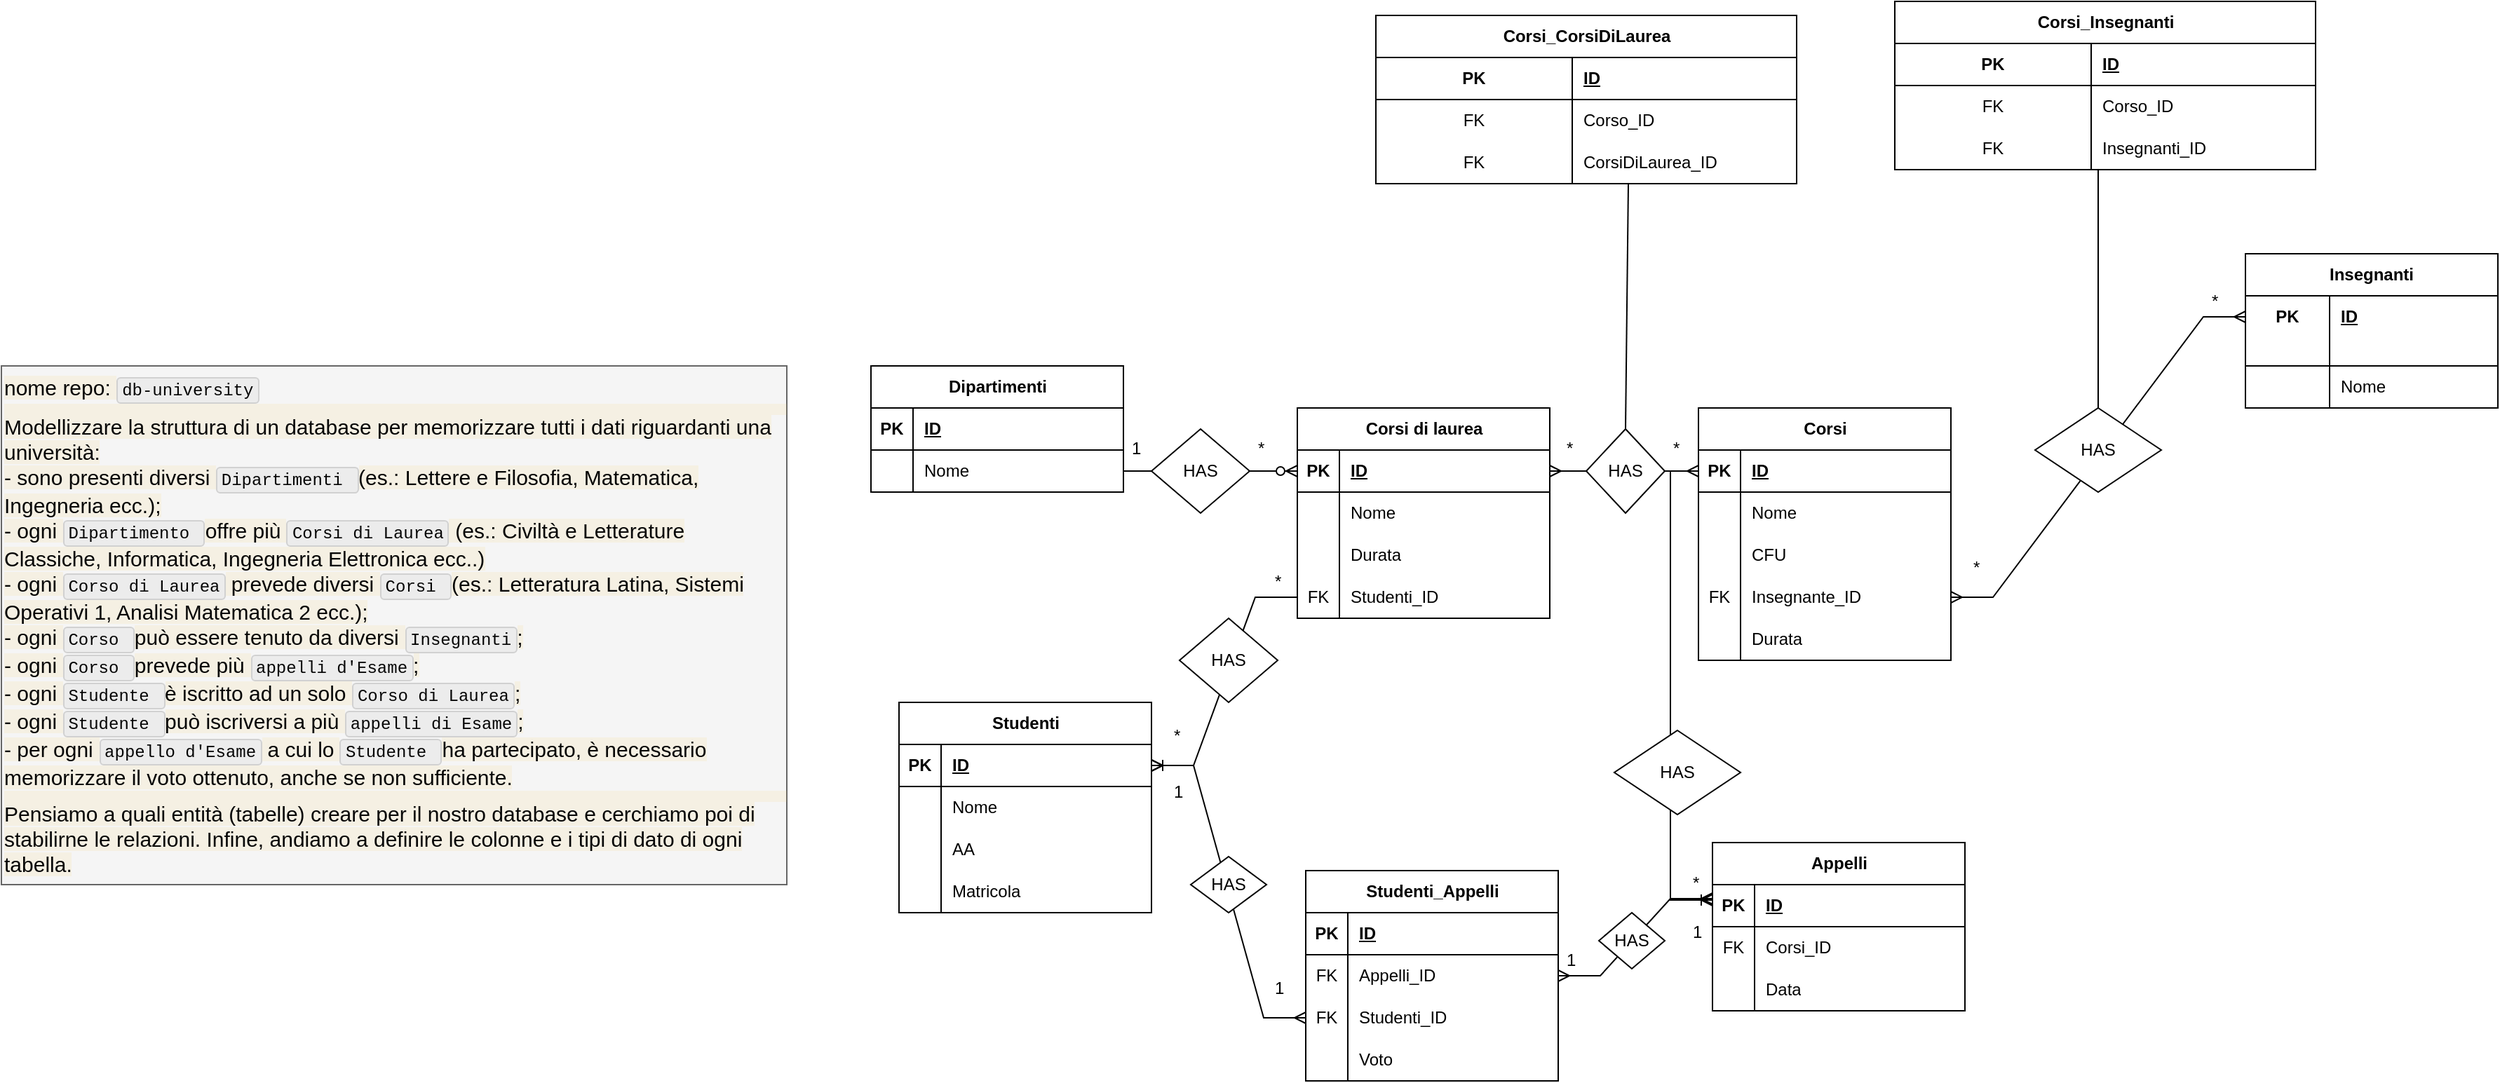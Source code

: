 <mxfile version="24.0.2" type="device">
  <diagram name="Pagina-1" id="vpZtAOL5TAlR9WJwEZE6">
    <mxGraphModel dx="2466" dy="892" grid="1" gridSize="10" guides="1" tooltips="1" connect="1" arrows="1" fold="1" page="1" pageScale="1" pageWidth="827" pageHeight="1169" math="0" shadow="0">
      <root>
        <mxCell id="0" />
        <mxCell id="1" parent="0" />
        <mxCell id="rJ-9Kf94RNCb9zx66XeF-1" value="&lt;span style=&quot;font-family: Slack-Lato, Slack-Fractions, appleLogo, sans-serif; font-size: 15px; font-style: normal; font-variant-ligatures: common-ligatures; font-variant-caps: normal; font-weight: 400; letter-spacing: normal; orphans: 2; text-align: left; text-indent: 0px; text-transform: none; widows: 2; word-spacing: 0px; -webkit-text-stroke-width: 0px; white-space: normal; background-color: rgba(242, 199, 68, 0.1); text-decoration-thickness: initial; text-decoration-style: initial; text-decoration-color: initial; float: none; display: inline !important;&quot;&gt;nome repo:&lt;span&gt;&amp;nbsp;&lt;/span&gt;&lt;/span&gt;&lt;code style=&quot;box-sizing: inherit; --saf-0: rgba(var(--sk_foreground_low,29,28,29),.13); border: 1px solid var(--saf-0); background-color: rgba(var(--sk_foreground_min,29,28,29),.04); font-variant-ligatures: none; white-space: pre-wrap; overflow-wrap: break-word; word-break: normal; tab-size: 4; border-radius: 3px; padding: 2px 3px 1px; font-size: 12px; line-height: 1.5; font-style: normal; font-variant-caps: normal; font-weight: 400; letter-spacing: normal; orphans: 2; text-align: left; text-indent: 0px; text-transform: none; widows: 2; word-spacing: 0px; -webkit-text-stroke-width: 0px; text-decoration-thickness: initial; text-decoration-style: initial; text-decoration-color: initial; font-family: Monaco, Menlo, Consolas, &amp;quot;Courier New&amp;quot;, monospace !important;&quot; class=&quot;c-mrkdwn__code&quot; data-stringify-type=&quot;code&quot;&gt;db-university&lt;/code&gt;&lt;span style=&quot;box-sizing: inherit; height: 8px; display: block; font-family: Slack-Lato, Slack-Fractions, appleLogo, sans-serif; font-size: 15px; font-style: normal; font-variant-ligatures: common-ligatures; font-variant-caps: normal; font-weight: 400; letter-spacing: normal; orphans: 2; text-align: left; text-indent: 0px; text-transform: none; widows: 2; word-spacing: 0px; -webkit-text-stroke-width: 0px; white-space: normal; background-color: rgba(242, 199, 68, 0.1); text-decoration-thickness: initial; text-decoration-style: initial; text-decoration-color: initial;&quot; data-stringify-type=&quot;paragraph-break&quot; class=&quot;c-mrkdwn__br&quot; aria-label=&quot;&quot;&gt;&lt;/span&gt;&lt;span style=&quot;font-family: Slack-Lato, Slack-Fractions, appleLogo, sans-serif; font-size: 15px; font-style: normal; font-variant-ligatures: common-ligatures; font-variant-caps: normal; font-weight: 400; letter-spacing: normal; orphans: 2; text-align: left; text-indent: 0px; text-transform: none; widows: 2; word-spacing: 0px; -webkit-text-stroke-width: 0px; white-space: normal; background-color: rgba(242, 199, 68, 0.1); text-decoration-thickness: initial; text-decoration-style: initial; text-decoration-color: initial; float: none; display: inline !important;&quot;&gt;Modellizzare la struttura di un database per memorizzare tutti i dati riguardanti una università:&lt;/span&gt;&lt;br style=&quot;box-sizing: inherit; font-family: Slack-Lato, Slack-Fractions, appleLogo, sans-serif; font-size: 15px; font-style: normal; font-variant-ligatures: common-ligatures; font-variant-caps: normal; font-weight: 400; letter-spacing: normal; orphans: 2; text-align: left; text-indent: 0px; text-transform: none; widows: 2; word-spacing: 0px; -webkit-text-stroke-width: 0px; white-space: normal; background-color: rgba(242, 199, 68, 0.1); text-decoration-thickness: initial; text-decoration-style: initial; text-decoration-color: initial;&quot;&gt;&lt;span style=&quot;font-family: Slack-Lato, Slack-Fractions, appleLogo, sans-serif; font-size: 15px; font-style: normal; font-variant-ligatures: common-ligatures; font-variant-caps: normal; font-weight: 400; letter-spacing: normal; orphans: 2; text-align: left; text-indent: 0px; text-transform: none; widows: 2; word-spacing: 0px; -webkit-text-stroke-width: 0px; white-space: normal; background-color: rgba(242, 199, 68, 0.1); text-decoration-thickness: initial; text-decoration-style: initial; text-decoration-color: initial; float: none; display: inline !important;&quot;&gt;- sono presenti diversi&lt;span&gt;&amp;nbsp;&lt;/span&gt;&lt;/span&gt;&lt;code style=&quot;box-sizing: inherit; --saf-0: rgba(var(--sk_foreground_low,29,28,29),.13); border: 1px solid var(--saf-0); background-color: rgba(var(--sk_foreground_min,29,28,29),.04); font-variant-ligatures: none; white-space: pre-wrap; overflow-wrap: break-word; word-break: normal; tab-size: 4; border-radius: 3px; padding: 2px 3px 1px; font-size: 12px; line-height: 1.5; font-style: normal; font-variant-caps: normal; font-weight: 400; letter-spacing: normal; orphans: 2; text-align: left; text-indent: 0px; text-transform: none; widows: 2; word-spacing: 0px; -webkit-text-stroke-width: 0px; text-decoration-thickness: initial; text-decoration-style: initial; text-decoration-color: initial; font-family: Monaco, Menlo, Consolas, &amp;quot;Courier New&amp;quot;, monospace !important;&quot; class=&quot;c-mrkdwn__code&quot; data-stringify-type=&quot;code&quot;&gt;Dipartimenti &lt;/code&gt;&lt;span style=&quot;font-family: Slack-Lato, Slack-Fractions, appleLogo, sans-serif; font-size: 15px; font-style: normal; font-variant-ligatures: common-ligatures; font-variant-caps: normal; font-weight: 400; letter-spacing: normal; orphans: 2; text-align: left; text-indent: 0px; text-transform: none; widows: 2; word-spacing: 0px; -webkit-text-stroke-width: 0px; white-space: normal; background-color: rgba(242, 199, 68, 0.1); text-decoration-thickness: initial; text-decoration-style: initial; text-decoration-color: initial; float: none; display: inline !important;&quot;&gt;(es.: Lettere e Filosofia, Matematica, Ingegneria ecc.);&lt;/span&gt;&lt;br style=&quot;box-sizing: inherit; font-family: Slack-Lato, Slack-Fractions, appleLogo, sans-serif; font-size: 15px; font-style: normal; font-variant-ligatures: common-ligatures; font-variant-caps: normal; font-weight: 400; letter-spacing: normal; orphans: 2; text-align: left; text-indent: 0px; text-transform: none; widows: 2; word-spacing: 0px; -webkit-text-stroke-width: 0px; white-space: normal; background-color: rgba(242, 199, 68, 0.1); text-decoration-thickness: initial; text-decoration-style: initial; text-decoration-color: initial;&quot;&gt;&lt;span style=&quot;font-family: Slack-Lato, Slack-Fractions, appleLogo, sans-serif; font-size: 15px; font-style: normal; font-variant-ligatures: common-ligatures; font-variant-caps: normal; font-weight: 400; letter-spacing: normal; orphans: 2; text-align: left; text-indent: 0px; text-transform: none; widows: 2; word-spacing: 0px; -webkit-text-stroke-width: 0px; white-space: normal; background-color: rgba(242, 199, 68, 0.1); text-decoration-thickness: initial; text-decoration-style: initial; text-decoration-color: initial; float: none; display: inline !important;&quot;&gt;- ogni&lt;span&gt;&amp;nbsp;&lt;/span&gt;&lt;/span&gt;&lt;code style=&quot;box-sizing: inherit; --saf-0: rgba(var(--sk_foreground_low,29,28,29),.13); border: 1px solid var(--saf-0); background-color: rgba(var(--sk_foreground_min,29,28,29),.04); font-variant-ligatures: none; white-space: pre-wrap; overflow-wrap: break-word; word-break: normal; tab-size: 4; border-radius: 3px; padding: 2px 3px 1px; font-size: 12px; line-height: 1.5; font-style: normal; font-variant-caps: normal; font-weight: 400; letter-spacing: normal; orphans: 2; text-align: left; text-indent: 0px; text-transform: none; widows: 2; word-spacing: 0px; -webkit-text-stroke-width: 0px; text-decoration-thickness: initial; text-decoration-style: initial; text-decoration-color: initial; font-family: Monaco, Menlo, Consolas, &amp;quot;Courier New&amp;quot;, monospace !important;&quot; class=&quot;c-mrkdwn__code&quot; data-stringify-type=&quot;code&quot;&gt;Dipartimento &lt;/code&gt;&lt;span style=&quot;font-family: Slack-Lato, Slack-Fractions, appleLogo, sans-serif; font-size: 15px; font-style: normal; font-variant-ligatures: common-ligatures; font-variant-caps: normal; font-weight: 400; letter-spacing: normal; orphans: 2; text-align: left; text-indent: 0px; text-transform: none; widows: 2; word-spacing: 0px; -webkit-text-stroke-width: 0px; white-space: normal; background-color: rgba(242, 199, 68, 0.1); text-decoration-thickness: initial; text-decoration-style: initial; text-decoration-color: initial; float: none; display: inline !important;&quot;&gt;offre più&lt;span&gt;&amp;nbsp;&lt;/span&gt;&lt;/span&gt;&lt;code style=&quot;box-sizing: inherit; --saf-0: rgba(var(--sk_foreground_low,29,28,29),.13); border: 1px solid var(--saf-0); background-color: rgba(var(--sk_foreground_min,29,28,29),.04); font-variant-ligatures: none; white-space: pre-wrap; overflow-wrap: break-word; word-break: normal; tab-size: 4; border-radius: 3px; padding: 2px 3px 1px; font-size: 12px; line-height: 1.5; font-style: normal; font-variant-caps: normal; font-weight: 400; letter-spacing: normal; orphans: 2; text-align: left; text-indent: 0px; text-transform: none; widows: 2; word-spacing: 0px; -webkit-text-stroke-width: 0px; text-decoration-thickness: initial; text-decoration-style: initial; text-decoration-color: initial; font-family: Monaco, Menlo, Consolas, &amp;quot;Courier New&amp;quot;, monospace !important;&quot; class=&quot;c-mrkdwn__code&quot; data-stringify-type=&quot;code&quot;&gt;Corsi di Laurea&lt;/code&gt;&lt;span style=&quot;font-family: Slack-Lato, Slack-Fractions, appleLogo, sans-serif; font-size: 15px; font-style: normal; font-variant-ligatures: common-ligatures; font-variant-caps: normal; font-weight: 400; letter-spacing: normal; orphans: 2; text-align: left; text-indent: 0px; text-transform: none; widows: 2; word-spacing: 0px; -webkit-text-stroke-width: 0px; white-space: normal; background-color: rgba(242, 199, 68, 0.1); text-decoration-thickness: initial; text-decoration-style: initial; text-decoration-color: initial; float: none; display: inline !important;&quot;&gt;&lt;span&gt;&amp;nbsp;&lt;/span&gt;(es.: Civiltà e Letterature Classiche, Informatica, Ingegneria Elettronica ecc..)&lt;/span&gt;&lt;br style=&quot;box-sizing: inherit; font-family: Slack-Lato, Slack-Fractions, appleLogo, sans-serif; font-size: 15px; font-style: normal; font-variant-ligatures: common-ligatures; font-variant-caps: normal; font-weight: 400; letter-spacing: normal; orphans: 2; text-align: left; text-indent: 0px; text-transform: none; widows: 2; word-spacing: 0px; -webkit-text-stroke-width: 0px; white-space: normal; background-color: rgba(242, 199, 68, 0.1); text-decoration-thickness: initial; text-decoration-style: initial; text-decoration-color: initial;&quot;&gt;&lt;span style=&quot;font-family: Slack-Lato, Slack-Fractions, appleLogo, sans-serif; font-size: 15px; font-style: normal; font-variant-ligatures: common-ligatures; font-variant-caps: normal; font-weight: 400; letter-spacing: normal; orphans: 2; text-align: left; text-indent: 0px; text-transform: none; widows: 2; word-spacing: 0px; -webkit-text-stroke-width: 0px; white-space: normal; background-color: rgba(242, 199, 68, 0.1); text-decoration-thickness: initial; text-decoration-style: initial; text-decoration-color: initial; float: none; display: inline !important;&quot;&gt;- ogni&lt;span&gt;&amp;nbsp;&lt;/span&gt;&lt;/span&gt;&lt;code style=&quot;box-sizing: inherit; --saf-0: rgba(var(--sk_foreground_low,29,28,29),.13); border: 1px solid var(--saf-0); background-color: rgba(var(--sk_foreground_min,29,28,29),.04); font-variant-ligatures: none; white-space: pre-wrap; overflow-wrap: break-word; word-break: normal; tab-size: 4; border-radius: 3px; padding: 2px 3px 1px; font-size: 12px; line-height: 1.5; font-style: normal; font-variant-caps: normal; font-weight: 400; letter-spacing: normal; orphans: 2; text-align: left; text-indent: 0px; text-transform: none; widows: 2; word-spacing: 0px; -webkit-text-stroke-width: 0px; text-decoration-thickness: initial; text-decoration-style: initial; text-decoration-color: initial; font-family: Monaco, Menlo, Consolas, &amp;quot;Courier New&amp;quot;, monospace !important;&quot; class=&quot;c-mrkdwn__code&quot; data-stringify-type=&quot;code&quot;&gt;Corso di Laurea&lt;/code&gt;&lt;span style=&quot;font-family: Slack-Lato, Slack-Fractions, appleLogo, sans-serif; font-size: 15px; font-style: normal; font-variant-ligatures: common-ligatures; font-variant-caps: normal; font-weight: 400; letter-spacing: normal; orphans: 2; text-align: left; text-indent: 0px; text-transform: none; widows: 2; word-spacing: 0px; -webkit-text-stroke-width: 0px; white-space: normal; background-color: rgba(242, 199, 68, 0.1); text-decoration-thickness: initial; text-decoration-style: initial; text-decoration-color: initial; float: none; display: inline !important;&quot;&gt;&lt;span&gt;&amp;nbsp;&lt;/span&gt;prevede diversi&lt;span&gt;&amp;nbsp;&lt;/span&gt;&lt;/span&gt;&lt;code style=&quot;box-sizing: inherit; --saf-0: rgba(var(--sk_foreground_low,29,28,29),.13); border: 1px solid var(--saf-0); background-color: rgba(var(--sk_foreground_min,29,28,29),.04); font-variant-ligatures: none; white-space: pre-wrap; overflow-wrap: break-word; word-break: normal; tab-size: 4; border-radius: 3px; padding: 2px 3px 1px; font-size: 12px; line-height: 1.5; font-style: normal; font-variant-caps: normal; font-weight: 400; letter-spacing: normal; orphans: 2; text-align: left; text-indent: 0px; text-transform: none; widows: 2; word-spacing: 0px; -webkit-text-stroke-width: 0px; text-decoration-thickness: initial; text-decoration-style: initial; text-decoration-color: initial; font-family: Monaco, Menlo, Consolas, &amp;quot;Courier New&amp;quot;, monospace !important;&quot; class=&quot;c-mrkdwn__code&quot; data-stringify-type=&quot;code&quot;&gt;Corsi &lt;/code&gt;&lt;span style=&quot;font-family: Slack-Lato, Slack-Fractions, appleLogo, sans-serif; font-size: 15px; font-style: normal; font-variant-ligatures: common-ligatures; font-variant-caps: normal; font-weight: 400; letter-spacing: normal; orphans: 2; text-align: left; text-indent: 0px; text-transform: none; widows: 2; word-spacing: 0px; -webkit-text-stroke-width: 0px; white-space: normal; background-color: rgba(242, 199, 68, 0.1); text-decoration-thickness: initial; text-decoration-style: initial; text-decoration-color: initial; float: none; display: inline !important;&quot;&gt;(es.: Letteratura Latina, Sistemi Operativi 1, Analisi Matematica 2 ecc.);&lt;/span&gt;&lt;br style=&quot;box-sizing: inherit; font-family: Slack-Lato, Slack-Fractions, appleLogo, sans-serif; font-size: 15px; font-style: normal; font-variant-ligatures: common-ligatures; font-variant-caps: normal; font-weight: 400; letter-spacing: normal; orphans: 2; text-align: left; text-indent: 0px; text-transform: none; widows: 2; word-spacing: 0px; -webkit-text-stroke-width: 0px; white-space: normal; background-color: rgba(242, 199, 68, 0.1); text-decoration-thickness: initial; text-decoration-style: initial; text-decoration-color: initial;&quot;&gt;&lt;span style=&quot;font-family: Slack-Lato, Slack-Fractions, appleLogo, sans-serif; font-size: 15px; font-style: normal; font-variant-ligatures: common-ligatures; font-variant-caps: normal; font-weight: 400; letter-spacing: normal; orphans: 2; text-align: left; text-indent: 0px; text-transform: none; widows: 2; word-spacing: 0px; -webkit-text-stroke-width: 0px; white-space: normal; background-color: rgba(242, 199, 68, 0.1); text-decoration-thickness: initial; text-decoration-style: initial; text-decoration-color: initial; float: none; display: inline !important;&quot;&gt;- ogni&lt;span&gt;&amp;nbsp;&lt;/span&gt;&lt;/span&gt;&lt;code style=&quot;box-sizing: inherit; --saf-0: rgba(var(--sk_foreground_low,29,28,29),.13); border: 1px solid var(--saf-0); background-color: rgba(var(--sk_foreground_min,29,28,29),.04); font-variant-ligatures: none; white-space: pre-wrap; overflow-wrap: break-word; word-break: normal; tab-size: 4; border-radius: 3px; padding: 2px 3px 1px; font-size: 12px; line-height: 1.5; font-style: normal; font-variant-caps: normal; font-weight: 400; letter-spacing: normal; orphans: 2; text-align: left; text-indent: 0px; text-transform: none; widows: 2; word-spacing: 0px; -webkit-text-stroke-width: 0px; text-decoration-thickness: initial; text-decoration-style: initial; text-decoration-color: initial; font-family: Monaco, Menlo, Consolas, &amp;quot;Courier New&amp;quot;, monospace !important;&quot; class=&quot;c-mrkdwn__code&quot; data-stringify-type=&quot;code&quot;&gt;Corso &lt;/code&gt;&lt;span style=&quot;font-family: Slack-Lato, Slack-Fractions, appleLogo, sans-serif; font-size: 15px; font-style: normal; font-variant-ligatures: common-ligatures; font-variant-caps: normal; font-weight: 400; letter-spacing: normal; orphans: 2; text-align: left; text-indent: 0px; text-transform: none; widows: 2; word-spacing: 0px; -webkit-text-stroke-width: 0px; white-space: normal; background-color: rgba(242, 199, 68, 0.1); text-decoration-thickness: initial; text-decoration-style: initial; text-decoration-color: initial; float: none; display: inline !important;&quot;&gt;può essere tenuto da diversi&lt;span&gt;&amp;nbsp;&lt;/span&gt;&lt;/span&gt;&lt;code style=&quot;box-sizing: inherit; --saf-0: rgba(var(--sk_foreground_low,29,28,29),.13); border: 1px solid var(--saf-0); background-color: rgba(var(--sk_foreground_min,29,28,29),.04); font-variant-ligatures: none; white-space: pre-wrap; overflow-wrap: break-word; word-break: normal; tab-size: 4; border-radius: 3px; padding: 2px 3px 1px; font-size: 12px; line-height: 1.5; font-style: normal; font-variant-caps: normal; font-weight: 400; letter-spacing: normal; orphans: 2; text-align: left; text-indent: 0px; text-transform: none; widows: 2; word-spacing: 0px; -webkit-text-stroke-width: 0px; text-decoration-thickness: initial; text-decoration-style: initial; text-decoration-color: initial; font-family: Monaco, Menlo, Consolas, &amp;quot;Courier New&amp;quot;, monospace !important;&quot; class=&quot;c-mrkdwn__code&quot; data-stringify-type=&quot;code&quot;&gt;Insegnanti&lt;/code&gt;&lt;span style=&quot;font-family: Slack-Lato, Slack-Fractions, appleLogo, sans-serif; font-size: 15px; font-style: normal; font-variant-ligatures: common-ligatures; font-variant-caps: normal; font-weight: 400; letter-spacing: normal; orphans: 2; text-align: left; text-indent: 0px; text-transform: none; widows: 2; word-spacing: 0px; -webkit-text-stroke-width: 0px; white-space: normal; background-color: rgba(242, 199, 68, 0.1); text-decoration-thickness: initial; text-decoration-style: initial; text-decoration-color: initial; float: none; display: inline !important;&quot;&gt;;&lt;/span&gt;&lt;br style=&quot;box-sizing: inherit; font-family: Slack-Lato, Slack-Fractions, appleLogo, sans-serif; font-size: 15px; font-style: normal; font-variant-ligatures: common-ligatures; font-variant-caps: normal; font-weight: 400; letter-spacing: normal; orphans: 2; text-align: left; text-indent: 0px; text-transform: none; widows: 2; word-spacing: 0px; -webkit-text-stroke-width: 0px; white-space: normal; background-color: rgba(242, 199, 68, 0.1); text-decoration-thickness: initial; text-decoration-style: initial; text-decoration-color: initial;&quot;&gt;&lt;span style=&quot;font-family: Slack-Lato, Slack-Fractions, appleLogo, sans-serif; font-size: 15px; font-style: normal; font-variant-ligatures: common-ligatures; font-variant-caps: normal; font-weight: 400; letter-spacing: normal; orphans: 2; text-align: left; text-indent: 0px; text-transform: none; widows: 2; word-spacing: 0px; -webkit-text-stroke-width: 0px; white-space: normal; background-color: rgba(242, 199, 68, 0.1); text-decoration-thickness: initial; text-decoration-style: initial; text-decoration-color: initial; float: none; display: inline !important;&quot;&gt;- ogni&lt;span&gt;&amp;nbsp;&lt;/span&gt;&lt;/span&gt;&lt;code style=&quot;box-sizing: inherit; --saf-0: rgba(var(--sk_foreground_low,29,28,29),.13); border: 1px solid var(--saf-0); background-color: rgba(var(--sk_foreground_min,29,28,29),.04); font-variant-ligatures: none; white-space: pre-wrap; overflow-wrap: break-word; word-break: normal; tab-size: 4; border-radius: 3px; padding: 2px 3px 1px; font-size: 12px; line-height: 1.5; font-style: normal; font-variant-caps: normal; font-weight: 400; letter-spacing: normal; orphans: 2; text-align: left; text-indent: 0px; text-transform: none; widows: 2; word-spacing: 0px; -webkit-text-stroke-width: 0px; text-decoration-thickness: initial; text-decoration-style: initial; text-decoration-color: initial; font-family: Monaco, Menlo, Consolas, &amp;quot;Courier New&amp;quot;, monospace !important;&quot; class=&quot;c-mrkdwn__code&quot; data-stringify-type=&quot;code&quot;&gt;Corso &lt;/code&gt;&lt;span style=&quot;font-family: Slack-Lato, Slack-Fractions, appleLogo, sans-serif; font-size: 15px; font-style: normal; font-variant-ligatures: common-ligatures; font-variant-caps: normal; font-weight: 400; letter-spacing: normal; orphans: 2; text-align: left; text-indent: 0px; text-transform: none; widows: 2; word-spacing: 0px; -webkit-text-stroke-width: 0px; white-space: normal; background-color: rgba(242, 199, 68, 0.1); text-decoration-thickness: initial; text-decoration-style: initial; text-decoration-color: initial; float: none; display: inline !important;&quot;&gt;prevede più&lt;span&gt;&amp;nbsp;&lt;/span&gt;&lt;/span&gt;&lt;code style=&quot;box-sizing: inherit; --saf-0: rgba(var(--sk_foreground_low,29,28,29),.13); border: 1px solid var(--saf-0); background-color: rgba(var(--sk_foreground_min,29,28,29),.04); font-variant-ligatures: none; white-space: pre-wrap; overflow-wrap: break-word; word-break: normal; tab-size: 4; border-radius: 3px; padding: 2px 3px 1px; font-size: 12px; line-height: 1.5; font-style: normal; font-variant-caps: normal; font-weight: 400; letter-spacing: normal; orphans: 2; text-align: left; text-indent: 0px; text-transform: none; widows: 2; word-spacing: 0px; -webkit-text-stroke-width: 0px; text-decoration-thickness: initial; text-decoration-style: initial; text-decoration-color: initial; font-family: Monaco, Menlo, Consolas, &amp;quot;Courier New&amp;quot;, monospace !important;&quot; class=&quot;c-mrkdwn__code&quot; data-stringify-type=&quot;code&quot;&gt;appelli d&#39;Esame&lt;/code&gt;&lt;span style=&quot;font-family: Slack-Lato, Slack-Fractions, appleLogo, sans-serif; font-size: 15px; font-style: normal; font-variant-ligatures: common-ligatures; font-variant-caps: normal; font-weight: 400; letter-spacing: normal; orphans: 2; text-align: left; text-indent: 0px; text-transform: none; widows: 2; word-spacing: 0px; -webkit-text-stroke-width: 0px; white-space: normal; background-color: rgba(242, 199, 68, 0.1); text-decoration-thickness: initial; text-decoration-style: initial; text-decoration-color: initial; float: none; display: inline !important;&quot;&gt;;&lt;/span&gt;&lt;br style=&quot;box-sizing: inherit; font-family: Slack-Lato, Slack-Fractions, appleLogo, sans-serif; font-size: 15px; font-style: normal; font-variant-ligatures: common-ligatures; font-variant-caps: normal; font-weight: 400; letter-spacing: normal; orphans: 2; text-align: left; text-indent: 0px; text-transform: none; widows: 2; word-spacing: 0px; -webkit-text-stroke-width: 0px; white-space: normal; background-color: rgba(242, 199, 68, 0.1); text-decoration-thickness: initial; text-decoration-style: initial; text-decoration-color: initial;&quot;&gt;&lt;span style=&quot;font-family: Slack-Lato, Slack-Fractions, appleLogo, sans-serif; font-size: 15px; font-style: normal; font-variant-ligatures: common-ligatures; font-variant-caps: normal; font-weight: 400; letter-spacing: normal; orphans: 2; text-align: left; text-indent: 0px; text-transform: none; widows: 2; word-spacing: 0px; -webkit-text-stroke-width: 0px; white-space: normal; background-color: rgba(242, 199, 68, 0.1); text-decoration-thickness: initial; text-decoration-style: initial; text-decoration-color: initial; float: none; display: inline !important;&quot;&gt;- ogni&lt;span&gt;&amp;nbsp;&lt;/span&gt;&lt;/span&gt;&lt;code style=&quot;box-sizing: inherit; --saf-0: rgba(var(--sk_foreground_low,29,28,29),.13); border: 1px solid var(--saf-0); background-color: rgba(var(--sk_foreground_min,29,28,29),.04); font-variant-ligatures: none; white-space: pre-wrap; overflow-wrap: break-word; word-break: normal; tab-size: 4; border-radius: 3px; padding: 2px 3px 1px; font-size: 12px; line-height: 1.5; font-style: normal; font-variant-caps: normal; font-weight: 400; letter-spacing: normal; orphans: 2; text-align: left; text-indent: 0px; text-transform: none; widows: 2; word-spacing: 0px; -webkit-text-stroke-width: 0px; text-decoration-thickness: initial; text-decoration-style: initial; text-decoration-color: initial; font-family: Monaco, Menlo, Consolas, &amp;quot;Courier New&amp;quot;, monospace !important;&quot; class=&quot;c-mrkdwn__code&quot; data-stringify-type=&quot;code&quot;&gt;Studente &lt;/code&gt;&lt;span style=&quot;font-family: Slack-Lato, Slack-Fractions, appleLogo, sans-serif; font-size: 15px; font-style: normal; font-variant-ligatures: common-ligatures; font-variant-caps: normal; font-weight: 400; letter-spacing: normal; orphans: 2; text-align: left; text-indent: 0px; text-transform: none; widows: 2; word-spacing: 0px; -webkit-text-stroke-width: 0px; white-space: normal; background-color: rgba(242, 199, 68, 0.1); text-decoration-thickness: initial; text-decoration-style: initial; text-decoration-color: initial; float: none; display: inline !important;&quot;&gt;è iscritto ad un solo&lt;span&gt;&amp;nbsp;&lt;/span&gt;&lt;/span&gt;&lt;code style=&quot;box-sizing: inherit; --saf-0: rgba(var(--sk_foreground_low,29,28,29),.13); border: 1px solid var(--saf-0); background-color: rgba(var(--sk_foreground_min,29,28,29),.04); font-variant-ligatures: none; white-space: pre-wrap; overflow-wrap: break-word; word-break: normal; tab-size: 4; border-radius: 3px; padding: 2px 3px 1px; font-size: 12px; line-height: 1.5; font-style: normal; font-variant-caps: normal; font-weight: 400; letter-spacing: normal; orphans: 2; text-align: left; text-indent: 0px; text-transform: none; widows: 2; word-spacing: 0px; -webkit-text-stroke-width: 0px; text-decoration-thickness: initial; text-decoration-style: initial; text-decoration-color: initial; font-family: Monaco, Menlo, Consolas, &amp;quot;Courier New&amp;quot;, monospace !important;&quot; class=&quot;c-mrkdwn__code&quot; data-stringify-type=&quot;code&quot;&gt;Corso di Laurea&lt;/code&gt;&lt;span style=&quot;font-family: Slack-Lato, Slack-Fractions, appleLogo, sans-serif; font-size: 15px; font-style: normal; font-variant-ligatures: common-ligatures; font-variant-caps: normal; font-weight: 400; letter-spacing: normal; orphans: 2; text-align: left; text-indent: 0px; text-transform: none; widows: 2; word-spacing: 0px; -webkit-text-stroke-width: 0px; white-space: normal; background-color: rgba(242, 199, 68, 0.1); text-decoration-thickness: initial; text-decoration-style: initial; text-decoration-color: initial; float: none; display: inline !important;&quot;&gt;;&lt;/span&gt;&lt;br style=&quot;box-sizing: inherit; font-family: Slack-Lato, Slack-Fractions, appleLogo, sans-serif; font-size: 15px; font-style: normal; font-variant-ligatures: common-ligatures; font-variant-caps: normal; font-weight: 400; letter-spacing: normal; orphans: 2; text-align: left; text-indent: 0px; text-transform: none; widows: 2; word-spacing: 0px; -webkit-text-stroke-width: 0px; white-space: normal; background-color: rgba(242, 199, 68, 0.1); text-decoration-thickness: initial; text-decoration-style: initial; text-decoration-color: initial;&quot;&gt;&lt;span style=&quot;font-family: Slack-Lato, Slack-Fractions, appleLogo, sans-serif; font-size: 15px; font-style: normal; font-variant-ligatures: common-ligatures; font-variant-caps: normal; font-weight: 400; letter-spacing: normal; orphans: 2; text-align: left; text-indent: 0px; text-transform: none; widows: 2; word-spacing: 0px; -webkit-text-stroke-width: 0px; white-space: normal; background-color: rgba(242, 199, 68, 0.1); text-decoration-thickness: initial; text-decoration-style: initial; text-decoration-color: initial; float: none; display: inline !important;&quot;&gt;- ogni&lt;span&gt;&amp;nbsp;&lt;/span&gt;&lt;/span&gt;&lt;code style=&quot;box-sizing: inherit; --saf-0: rgba(var(--sk_foreground_low,29,28,29),.13); border: 1px solid var(--saf-0); background-color: rgba(var(--sk_foreground_min,29,28,29),.04); font-variant-ligatures: none; white-space: pre-wrap; overflow-wrap: break-word; word-break: normal; tab-size: 4; border-radius: 3px; padding: 2px 3px 1px; font-size: 12px; line-height: 1.5; font-style: normal; font-variant-caps: normal; font-weight: 400; letter-spacing: normal; orphans: 2; text-align: left; text-indent: 0px; text-transform: none; widows: 2; word-spacing: 0px; -webkit-text-stroke-width: 0px; text-decoration-thickness: initial; text-decoration-style: initial; text-decoration-color: initial; font-family: Monaco, Menlo, Consolas, &amp;quot;Courier New&amp;quot;, monospace !important;&quot; class=&quot;c-mrkdwn__code&quot; data-stringify-type=&quot;code&quot;&gt;Studente &lt;/code&gt;&lt;span style=&quot;font-family: Slack-Lato, Slack-Fractions, appleLogo, sans-serif; font-size: 15px; font-style: normal; font-variant-ligatures: common-ligatures; font-variant-caps: normal; font-weight: 400; letter-spacing: normal; orphans: 2; text-align: left; text-indent: 0px; text-transform: none; widows: 2; word-spacing: 0px; -webkit-text-stroke-width: 0px; white-space: normal; background-color: rgba(242, 199, 68, 0.1); text-decoration-thickness: initial; text-decoration-style: initial; text-decoration-color: initial; float: none; display: inline !important;&quot;&gt;può iscriversi a più&lt;span&gt;&amp;nbsp;&lt;/span&gt;&lt;/span&gt;&lt;code style=&quot;box-sizing: inherit; --saf-0: rgba(var(--sk_foreground_low,29,28,29),.13); border: 1px solid var(--saf-0); background-color: rgba(var(--sk_foreground_min,29,28,29),.04); font-variant-ligatures: none; white-space: pre-wrap; overflow-wrap: break-word; word-break: normal; tab-size: 4; border-radius: 3px; padding: 2px 3px 1px; font-size: 12px; line-height: 1.5; font-style: normal; font-variant-caps: normal; font-weight: 400; letter-spacing: normal; orphans: 2; text-align: left; text-indent: 0px; text-transform: none; widows: 2; word-spacing: 0px; -webkit-text-stroke-width: 0px; text-decoration-thickness: initial; text-decoration-style: initial; text-decoration-color: initial; font-family: Monaco, Menlo, Consolas, &amp;quot;Courier New&amp;quot;, monospace !important;&quot; class=&quot;c-mrkdwn__code&quot; data-stringify-type=&quot;code&quot;&gt;appelli di Esame&lt;/code&gt;&lt;span style=&quot;font-family: Slack-Lato, Slack-Fractions, appleLogo, sans-serif; font-size: 15px; font-style: normal; font-variant-ligatures: common-ligatures; font-variant-caps: normal; font-weight: 400; letter-spacing: normal; orphans: 2; text-align: left; text-indent: 0px; text-transform: none; widows: 2; word-spacing: 0px; -webkit-text-stroke-width: 0px; white-space: normal; background-color: rgba(242, 199, 68, 0.1); text-decoration-thickness: initial; text-decoration-style: initial; text-decoration-color: initial; float: none; display: inline !important;&quot;&gt;;&lt;/span&gt;&lt;br style=&quot;box-sizing: inherit; font-family: Slack-Lato, Slack-Fractions, appleLogo, sans-serif; font-size: 15px; font-style: normal; font-variant-ligatures: common-ligatures; font-variant-caps: normal; font-weight: 400; letter-spacing: normal; orphans: 2; text-align: left; text-indent: 0px; text-transform: none; widows: 2; word-spacing: 0px; -webkit-text-stroke-width: 0px; white-space: normal; background-color: rgba(242, 199, 68, 0.1); text-decoration-thickness: initial; text-decoration-style: initial; text-decoration-color: initial;&quot;&gt;&lt;span style=&quot;font-family: Slack-Lato, Slack-Fractions, appleLogo, sans-serif; font-size: 15px; font-style: normal; font-variant-ligatures: common-ligatures; font-variant-caps: normal; font-weight: 400; letter-spacing: normal; orphans: 2; text-align: left; text-indent: 0px; text-transform: none; widows: 2; word-spacing: 0px; -webkit-text-stroke-width: 0px; white-space: normal; background-color: rgba(242, 199, 68, 0.1); text-decoration-thickness: initial; text-decoration-style: initial; text-decoration-color: initial; float: none; display: inline !important;&quot;&gt;- per ogni&lt;span&gt;&amp;nbsp;&lt;/span&gt;&lt;/span&gt;&lt;code style=&quot;box-sizing: inherit; --saf-0: rgba(var(--sk_foreground_low,29,28,29),.13); border: 1px solid var(--saf-0); background-color: rgba(var(--sk_foreground_min,29,28,29),.04); font-variant-ligatures: none; white-space: pre-wrap; overflow-wrap: break-word; word-break: normal; tab-size: 4; border-radius: 3px; padding: 2px 3px 1px; font-size: 12px; line-height: 1.5; font-style: normal; font-variant-caps: normal; font-weight: 400; letter-spacing: normal; orphans: 2; text-align: left; text-indent: 0px; text-transform: none; widows: 2; word-spacing: 0px; -webkit-text-stroke-width: 0px; text-decoration-thickness: initial; text-decoration-style: initial; text-decoration-color: initial; font-family: Monaco, Menlo, Consolas, &amp;quot;Courier New&amp;quot;, monospace !important;&quot; class=&quot;c-mrkdwn__code&quot; data-stringify-type=&quot;code&quot;&gt;appello d&#39;Esame&lt;/code&gt;&lt;span style=&quot;font-family: Slack-Lato, Slack-Fractions, appleLogo, sans-serif; font-size: 15px; font-style: normal; font-variant-ligatures: common-ligatures; font-variant-caps: normal; font-weight: 400; letter-spacing: normal; orphans: 2; text-align: left; text-indent: 0px; text-transform: none; widows: 2; word-spacing: 0px; -webkit-text-stroke-width: 0px; white-space: normal; background-color: rgba(242, 199, 68, 0.1); text-decoration-thickness: initial; text-decoration-style: initial; text-decoration-color: initial; float: none; display: inline !important;&quot;&gt;&lt;span&gt;&amp;nbsp;&lt;/span&gt;a cui lo&lt;span&gt;&amp;nbsp;&lt;/span&gt;&lt;/span&gt;&lt;code style=&quot;box-sizing: inherit; --saf-0: rgba(var(--sk_foreground_low,29,28,29),.13); border: 1px solid var(--saf-0); background-color: rgba(var(--sk_foreground_min,29,28,29),.04); font-variant-ligatures: none; white-space: pre-wrap; overflow-wrap: break-word; word-break: normal; tab-size: 4; border-radius: 3px; padding: 2px 3px 1px; font-size: 12px; line-height: 1.5; font-style: normal; font-variant-caps: normal; font-weight: 400; letter-spacing: normal; orphans: 2; text-align: left; text-indent: 0px; text-transform: none; widows: 2; word-spacing: 0px; -webkit-text-stroke-width: 0px; text-decoration-thickness: initial; text-decoration-style: initial; text-decoration-color: initial; font-family: Monaco, Menlo, Consolas, &amp;quot;Courier New&amp;quot;, monospace !important;&quot; class=&quot;c-mrkdwn__code&quot; data-stringify-type=&quot;code&quot;&gt;Studente &lt;/code&gt;&lt;span style=&quot;font-family: Slack-Lato, Slack-Fractions, appleLogo, sans-serif; font-size: 15px; font-style: normal; font-variant-ligatures: common-ligatures; font-variant-caps: normal; font-weight: 400; letter-spacing: normal; orphans: 2; text-align: left; text-indent: 0px; text-transform: none; widows: 2; word-spacing: 0px; -webkit-text-stroke-width: 0px; white-space: normal; background-color: rgba(242, 199, 68, 0.1); text-decoration-thickness: initial; text-decoration-style: initial; text-decoration-color: initial; float: none; display: inline !important;&quot;&gt;ha partecipato, è necessario memorizzare il voto ottenuto, anche se non sufficiente.&lt;/span&gt;&lt;span style=&quot;box-sizing: inherit; height: 8px; display: block; font-family: Slack-Lato, Slack-Fractions, appleLogo, sans-serif; font-size: 15px; font-style: normal; font-variant-ligatures: common-ligatures; font-variant-caps: normal; font-weight: 400; letter-spacing: normal; orphans: 2; text-align: left; text-indent: 0px; text-transform: none; widows: 2; word-spacing: 0px; -webkit-text-stroke-width: 0px; white-space: normal; background-color: rgba(242, 199, 68, 0.1); text-decoration-thickness: initial; text-decoration-style: initial; text-decoration-color: initial;&quot; data-stringify-type=&quot;paragraph-break&quot; class=&quot;c-mrkdwn__br&quot; aria-label=&quot;&quot;&gt;&lt;/span&gt;&lt;span style=&quot;font-family: Slack-Lato, Slack-Fractions, appleLogo, sans-serif; font-size: 15px; font-style: normal; font-variant-ligatures: common-ligatures; font-variant-caps: normal; font-weight: 400; letter-spacing: normal; orphans: 2; text-align: left; text-indent: 0px; text-transform: none; widows: 2; word-spacing: 0px; -webkit-text-stroke-width: 0px; white-space: normal; background-color: rgba(242, 199, 68, 0.1); text-decoration-thickness: initial; text-decoration-style: initial; text-decoration-color: initial; float: none; display: inline !important;&quot;&gt;Pensiamo a quali entità (tabelle) creare per il nostro database e cerchiamo poi di stabilirne le relazioni. Infine, andiamo a definire le colonne e i tipi di dato di ogni tabella.&lt;/span&gt;&lt;br class=&quot;Apple-interchange-newline&quot;&gt;" style="text;whiteSpace=wrap;html=1;fillColor=#f5f5f5;fontColor=#050505;strokeColor=#666666;" vertex="1" parent="1">
          <mxGeometry x="-600" y="480" width="560" height="370" as="geometry" />
        </mxCell>
        <mxCell id="rJ-9Kf94RNCb9zx66XeF-20" value="Dipartimenti" style="shape=table;startSize=30;container=1;collapsible=1;childLayout=tableLayout;fixedRows=1;rowLines=0;fontStyle=1;align=center;resizeLast=1;html=1;" vertex="1" parent="1">
          <mxGeometry x="20" y="480" width="180" height="90" as="geometry" />
        </mxCell>
        <mxCell id="rJ-9Kf94RNCb9zx66XeF-21" value="" style="shape=tableRow;horizontal=0;startSize=0;swimlaneHead=0;swimlaneBody=0;fillColor=none;collapsible=0;dropTarget=0;points=[[0,0.5],[1,0.5]];portConstraint=eastwest;top=0;left=0;right=0;bottom=1;" vertex="1" parent="rJ-9Kf94RNCb9zx66XeF-20">
          <mxGeometry y="30" width="180" height="30" as="geometry" />
        </mxCell>
        <mxCell id="rJ-9Kf94RNCb9zx66XeF-22" value="PK" style="shape=partialRectangle;connectable=0;fillColor=none;top=0;left=0;bottom=0;right=0;fontStyle=1;overflow=hidden;whiteSpace=wrap;html=1;" vertex="1" parent="rJ-9Kf94RNCb9zx66XeF-21">
          <mxGeometry width="30" height="30" as="geometry">
            <mxRectangle width="30" height="30" as="alternateBounds" />
          </mxGeometry>
        </mxCell>
        <mxCell id="rJ-9Kf94RNCb9zx66XeF-23" value="ID" style="shape=partialRectangle;connectable=0;fillColor=none;top=0;left=0;bottom=0;right=0;align=left;spacingLeft=6;fontStyle=5;overflow=hidden;whiteSpace=wrap;html=1;" vertex="1" parent="rJ-9Kf94RNCb9zx66XeF-21">
          <mxGeometry x="30" width="150" height="30" as="geometry">
            <mxRectangle width="150" height="30" as="alternateBounds" />
          </mxGeometry>
        </mxCell>
        <mxCell id="rJ-9Kf94RNCb9zx66XeF-24" value="" style="shape=tableRow;horizontal=0;startSize=0;swimlaneHead=0;swimlaneBody=0;fillColor=none;collapsible=0;dropTarget=0;points=[[0,0.5],[1,0.5]];portConstraint=eastwest;top=0;left=0;right=0;bottom=0;" vertex="1" parent="rJ-9Kf94RNCb9zx66XeF-20">
          <mxGeometry y="60" width="180" height="30" as="geometry" />
        </mxCell>
        <mxCell id="rJ-9Kf94RNCb9zx66XeF-25" value="" style="shape=partialRectangle;connectable=0;fillColor=none;top=0;left=0;bottom=0;right=0;editable=1;overflow=hidden;whiteSpace=wrap;html=1;" vertex="1" parent="rJ-9Kf94RNCb9zx66XeF-24">
          <mxGeometry width="30" height="30" as="geometry">
            <mxRectangle width="30" height="30" as="alternateBounds" />
          </mxGeometry>
        </mxCell>
        <mxCell id="rJ-9Kf94RNCb9zx66XeF-26" value="Nome" style="shape=partialRectangle;connectable=0;fillColor=none;top=0;left=0;bottom=0;right=0;align=left;spacingLeft=6;overflow=hidden;whiteSpace=wrap;html=1;" vertex="1" parent="rJ-9Kf94RNCb9zx66XeF-24">
          <mxGeometry x="30" width="150" height="30" as="geometry">
            <mxRectangle width="150" height="30" as="alternateBounds" />
          </mxGeometry>
        </mxCell>
        <mxCell id="rJ-9Kf94RNCb9zx66XeF-47" value="Corsi di laurea" style="shape=table;startSize=30;container=1;collapsible=1;childLayout=tableLayout;fixedRows=1;rowLines=0;fontStyle=1;align=center;resizeLast=1;html=1;" vertex="1" parent="1">
          <mxGeometry x="324" y="510" width="180" height="150" as="geometry" />
        </mxCell>
        <mxCell id="rJ-9Kf94RNCb9zx66XeF-48" value="" style="shape=tableRow;horizontal=0;startSize=0;swimlaneHead=0;swimlaneBody=0;fillColor=none;collapsible=0;dropTarget=0;points=[[0,0.5],[1,0.5]];portConstraint=eastwest;top=0;left=0;right=0;bottom=1;" vertex="1" parent="rJ-9Kf94RNCb9zx66XeF-47">
          <mxGeometry y="30" width="180" height="30" as="geometry" />
        </mxCell>
        <mxCell id="rJ-9Kf94RNCb9zx66XeF-49" value="PK" style="shape=partialRectangle;connectable=0;fillColor=none;top=0;left=0;bottom=0;right=0;fontStyle=1;overflow=hidden;whiteSpace=wrap;html=1;" vertex="1" parent="rJ-9Kf94RNCb9zx66XeF-48">
          <mxGeometry width="30" height="30" as="geometry">
            <mxRectangle width="30" height="30" as="alternateBounds" />
          </mxGeometry>
        </mxCell>
        <mxCell id="rJ-9Kf94RNCb9zx66XeF-50" value="ID" style="shape=partialRectangle;connectable=0;fillColor=none;top=0;left=0;bottom=0;right=0;align=left;spacingLeft=6;fontStyle=5;overflow=hidden;whiteSpace=wrap;html=1;" vertex="1" parent="rJ-9Kf94RNCb9zx66XeF-48">
          <mxGeometry x="30" width="150" height="30" as="geometry">
            <mxRectangle width="150" height="30" as="alternateBounds" />
          </mxGeometry>
        </mxCell>
        <mxCell id="rJ-9Kf94RNCb9zx66XeF-51" value="" style="shape=tableRow;horizontal=0;startSize=0;swimlaneHead=0;swimlaneBody=0;fillColor=none;collapsible=0;dropTarget=0;points=[[0,0.5],[1,0.5]];portConstraint=eastwest;top=0;left=0;right=0;bottom=0;" vertex="1" parent="rJ-9Kf94RNCb9zx66XeF-47">
          <mxGeometry y="60" width="180" height="30" as="geometry" />
        </mxCell>
        <mxCell id="rJ-9Kf94RNCb9zx66XeF-52" value="" style="shape=partialRectangle;connectable=0;fillColor=none;top=0;left=0;bottom=0;right=0;editable=1;overflow=hidden;whiteSpace=wrap;html=1;" vertex="1" parent="rJ-9Kf94RNCb9zx66XeF-51">
          <mxGeometry width="30" height="30" as="geometry">
            <mxRectangle width="30" height="30" as="alternateBounds" />
          </mxGeometry>
        </mxCell>
        <mxCell id="rJ-9Kf94RNCb9zx66XeF-53" value="Nome" style="shape=partialRectangle;connectable=0;fillColor=none;top=0;left=0;bottom=0;right=0;align=left;spacingLeft=6;overflow=hidden;whiteSpace=wrap;html=1;" vertex="1" parent="rJ-9Kf94RNCb9zx66XeF-51">
          <mxGeometry x="30" width="150" height="30" as="geometry">
            <mxRectangle width="150" height="30" as="alternateBounds" />
          </mxGeometry>
        </mxCell>
        <mxCell id="rJ-9Kf94RNCb9zx66XeF-166" value="" style="shape=tableRow;horizontal=0;startSize=0;swimlaneHead=0;swimlaneBody=0;fillColor=none;collapsible=0;dropTarget=0;points=[[0,0.5],[1,0.5]];portConstraint=eastwest;top=0;left=0;right=0;bottom=0;" vertex="1" parent="rJ-9Kf94RNCb9zx66XeF-47">
          <mxGeometry y="90" width="180" height="30" as="geometry" />
        </mxCell>
        <mxCell id="rJ-9Kf94RNCb9zx66XeF-167" value="" style="shape=partialRectangle;connectable=0;fillColor=none;top=0;left=0;bottom=0;right=0;editable=1;overflow=hidden;whiteSpace=wrap;html=1;" vertex="1" parent="rJ-9Kf94RNCb9zx66XeF-166">
          <mxGeometry width="30" height="30" as="geometry">
            <mxRectangle width="30" height="30" as="alternateBounds" />
          </mxGeometry>
        </mxCell>
        <mxCell id="rJ-9Kf94RNCb9zx66XeF-168" value="Durata" style="shape=partialRectangle;connectable=0;fillColor=none;top=0;left=0;bottom=0;right=0;align=left;spacingLeft=6;overflow=hidden;whiteSpace=wrap;html=1;" vertex="1" parent="rJ-9Kf94RNCb9zx66XeF-166">
          <mxGeometry x="30" width="150" height="30" as="geometry">
            <mxRectangle width="150" height="30" as="alternateBounds" />
          </mxGeometry>
        </mxCell>
        <mxCell id="rJ-9Kf94RNCb9zx66XeF-233" value="" style="shape=tableRow;horizontal=0;startSize=0;swimlaneHead=0;swimlaneBody=0;fillColor=none;collapsible=0;dropTarget=0;points=[[0,0.5],[1,0.5]];portConstraint=eastwest;top=0;left=0;right=0;bottom=0;" vertex="1" parent="rJ-9Kf94RNCb9zx66XeF-47">
          <mxGeometry y="120" width="180" height="30" as="geometry" />
        </mxCell>
        <mxCell id="rJ-9Kf94RNCb9zx66XeF-234" value="FK" style="shape=partialRectangle;connectable=0;fillColor=none;top=0;left=0;bottom=0;right=0;editable=1;overflow=hidden;whiteSpace=wrap;html=1;" vertex="1" parent="rJ-9Kf94RNCb9zx66XeF-233">
          <mxGeometry width="30" height="30" as="geometry">
            <mxRectangle width="30" height="30" as="alternateBounds" />
          </mxGeometry>
        </mxCell>
        <mxCell id="rJ-9Kf94RNCb9zx66XeF-235" value="Studenti_ID" style="shape=partialRectangle;connectable=0;fillColor=none;top=0;left=0;bottom=0;right=0;align=left;spacingLeft=6;overflow=hidden;whiteSpace=wrap;html=1;" vertex="1" parent="rJ-9Kf94RNCb9zx66XeF-233">
          <mxGeometry x="30" width="150" height="30" as="geometry">
            <mxRectangle width="150" height="30" as="alternateBounds" />
          </mxGeometry>
        </mxCell>
        <mxCell id="rJ-9Kf94RNCb9zx66XeF-74" value="" style="edgeStyle=entityRelationEdgeStyle;fontSize=12;html=1;endArrow=ERzeroToMany;endFill=1;rounded=0;exitX=1;exitY=0.5;exitDx=0;exitDy=0;entryX=0;entryY=0.5;entryDx=0;entryDy=0;" edge="1" parent="1" source="rJ-9Kf94RNCb9zx66XeF-24" target="rJ-9Kf94RNCb9zx66XeF-48">
          <mxGeometry width="100" height="100" relative="1" as="geometry">
            <mxPoint x="330" y="460" as="sourcePoint" />
            <mxPoint x="430" y="360" as="targetPoint" />
          </mxGeometry>
        </mxCell>
        <mxCell id="rJ-9Kf94RNCb9zx66XeF-76" value="Corsi" style="shape=table;startSize=30;container=1;collapsible=1;childLayout=tableLayout;fixedRows=1;rowLines=0;fontStyle=1;align=center;resizeLast=1;html=1;" vertex="1" parent="1">
          <mxGeometry x="610" y="510" width="180" height="180" as="geometry" />
        </mxCell>
        <mxCell id="rJ-9Kf94RNCb9zx66XeF-77" value="" style="shape=tableRow;horizontal=0;startSize=0;swimlaneHead=0;swimlaneBody=0;fillColor=none;collapsible=0;dropTarget=0;points=[[0,0.5],[1,0.5]];portConstraint=eastwest;top=0;left=0;right=0;bottom=1;" vertex="1" parent="rJ-9Kf94RNCb9zx66XeF-76">
          <mxGeometry y="30" width="180" height="30" as="geometry" />
        </mxCell>
        <mxCell id="rJ-9Kf94RNCb9zx66XeF-78" value="PK" style="shape=partialRectangle;connectable=0;fillColor=none;top=0;left=0;bottom=0;right=0;fontStyle=1;overflow=hidden;whiteSpace=wrap;html=1;" vertex="1" parent="rJ-9Kf94RNCb9zx66XeF-77">
          <mxGeometry width="30" height="30" as="geometry">
            <mxRectangle width="30" height="30" as="alternateBounds" />
          </mxGeometry>
        </mxCell>
        <mxCell id="rJ-9Kf94RNCb9zx66XeF-79" value="ID" style="shape=partialRectangle;connectable=0;fillColor=none;top=0;left=0;bottom=0;right=0;align=left;spacingLeft=6;fontStyle=5;overflow=hidden;whiteSpace=wrap;html=1;" vertex="1" parent="rJ-9Kf94RNCb9zx66XeF-77">
          <mxGeometry x="30" width="150" height="30" as="geometry">
            <mxRectangle width="150" height="30" as="alternateBounds" />
          </mxGeometry>
        </mxCell>
        <mxCell id="rJ-9Kf94RNCb9zx66XeF-80" value="" style="shape=tableRow;horizontal=0;startSize=0;swimlaneHead=0;swimlaneBody=0;fillColor=none;collapsible=0;dropTarget=0;points=[[0,0.5],[1,0.5]];portConstraint=eastwest;top=0;left=0;right=0;bottom=0;" vertex="1" parent="rJ-9Kf94RNCb9zx66XeF-76">
          <mxGeometry y="60" width="180" height="30" as="geometry" />
        </mxCell>
        <mxCell id="rJ-9Kf94RNCb9zx66XeF-81" value="" style="shape=partialRectangle;connectable=0;fillColor=none;top=0;left=0;bottom=0;right=0;editable=1;overflow=hidden;whiteSpace=wrap;html=1;" vertex="1" parent="rJ-9Kf94RNCb9zx66XeF-80">
          <mxGeometry width="30" height="30" as="geometry">
            <mxRectangle width="30" height="30" as="alternateBounds" />
          </mxGeometry>
        </mxCell>
        <mxCell id="rJ-9Kf94RNCb9zx66XeF-82" value="Nome" style="shape=partialRectangle;connectable=0;fillColor=none;top=0;left=0;bottom=0;right=0;align=left;spacingLeft=6;overflow=hidden;whiteSpace=wrap;html=1;" vertex="1" parent="rJ-9Kf94RNCb9zx66XeF-80">
          <mxGeometry x="30" width="150" height="30" as="geometry">
            <mxRectangle width="150" height="30" as="alternateBounds" />
          </mxGeometry>
        </mxCell>
        <mxCell id="rJ-9Kf94RNCb9zx66XeF-83" value="" style="shape=tableRow;horizontal=0;startSize=0;swimlaneHead=0;swimlaneBody=0;fillColor=none;collapsible=0;dropTarget=0;points=[[0,0.5],[1,0.5]];portConstraint=eastwest;top=0;left=0;right=0;bottom=0;" vertex="1" parent="rJ-9Kf94RNCb9zx66XeF-76">
          <mxGeometry y="90" width="180" height="30" as="geometry" />
        </mxCell>
        <mxCell id="rJ-9Kf94RNCb9zx66XeF-84" value="" style="shape=partialRectangle;connectable=0;fillColor=none;top=0;left=0;bottom=0;right=0;editable=1;overflow=hidden;whiteSpace=wrap;html=1;" vertex="1" parent="rJ-9Kf94RNCb9zx66XeF-83">
          <mxGeometry width="30" height="30" as="geometry">
            <mxRectangle width="30" height="30" as="alternateBounds" />
          </mxGeometry>
        </mxCell>
        <mxCell id="rJ-9Kf94RNCb9zx66XeF-85" value="CFU" style="shape=partialRectangle;connectable=0;fillColor=none;top=0;left=0;bottom=0;right=0;align=left;spacingLeft=6;overflow=hidden;whiteSpace=wrap;html=1;" vertex="1" parent="rJ-9Kf94RNCb9zx66XeF-83">
          <mxGeometry x="30" width="150" height="30" as="geometry">
            <mxRectangle width="150" height="30" as="alternateBounds" />
          </mxGeometry>
        </mxCell>
        <mxCell id="rJ-9Kf94RNCb9zx66XeF-86" value="" style="shape=tableRow;horizontal=0;startSize=0;swimlaneHead=0;swimlaneBody=0;fillColor=none;collapsible=0;dropTarget=0;points=[[0,0.5],[1,0.5]];portConstraint=eastwest;top=0;left=0;right=0;bottom=0;" vertex="1" parent="rJ-9Kf94RNCb9zx66XeF-76">
          <mxGeometry y="120" width="180" height="30" as="geometry" />
        </mxCell>
        <mxCell id="rJ-9Kf94RNCb9zx66XeF-87" value="FK" style="shape=partialRectangle;connectable=0;fillColor=none;top=0;left=0;bottom=0;right=0;editable=1;overflow=hidden;whiteSpace=wrap;html=1;" vertex="1" parent="rJ-9Kf94RNCb9zx66XeF-86">
          <mxGeometry width="30" height="30" as="geometry">
            <mxRectangle width="30" height="30" as="alternateBounds" />
          </mxGeometry>
        </mxCell>
        <mxCell id="rJ-9Kf94RNCb9zx66XeF-88" value="Insegnante_ID" style="shape=partialRectangle;connectable=0;fillColor=none;top=0;left=0;bottom=0;right=0;align=left;spacingLeft=6;overflow=hidden;whiteSpace=wrap;html=1;" vertex="1" parent="rJ-9Kf94RNCb9zx66XeF-86">
          <mxGeometry x="30" width="150" height="30" as="geometry">
            <mxRectangle width="150" height="30" as="alternateBounds" />
          </mxGeometry>
        </mxCell>
        <mxCell id="rJ-9Kf94RNCb9zx66XeF-89" value="" style="shape=tableRow;horizontal=0;startSize=0;swimlaneHead=0;swimlaneBody=0;fillColor=none;collapsible=0;dropTarget=0;points=[[0,0.5],[1,0.5]];portConstraint=eastwest;top=0;left=0;right=0;bottom=0;" vertex="1" parent="rJ-9Kf94RNCb9zx66XeF-76">
          <mxGeometry y="150" width="180" height="30" as="geometry" />
        </mxCell>
        <mxCell id="rJ-9Kf94RNCb9zx66XeF-90" value="" style="shape=partialRectangle;connectable=0;fillColor=none;top=0;left=0;bottom=0;right=0;editable=1;overflow=hidden;whiteSpace=wrap;html=1;" vertex="1" parent="rJ-9Kf94RNCb9zx66XeF-89">
          <mxGeometry width="30" height="30" as="geometry">
            <mxRectangle width="30" height="30" as="alternateBounds" />
          </mxGeometry>
        </mxCell>
        <mxCell id="rJ-9Kf94RNCb9zx66XeF-91" value="Durata" style="shape=partialRectangle;connectable=0;fillColor=none;top=0;left=0;bottom=0;right=0;align=left;spacingLeft=6;overflow=hidden;whiteSpace=wrap;html=1;" vertex="1" parent="rJ-9Kf94RNCb9zx66XeF-89">
          <mxGeometry x="30" width="150" height="30" as="geometry">
            <mxRectangle width="150" height="30" as="alternateBounds" />
          </mxGeometry>
        </mxCell>
        <mxCell id="rJ-9Kf94RNCb9zx66XeF-152" value="Insegnanti" style="shape=table;startSize=30;container=1;collapsible=1;childLayout=tableLayout;fixedRows=1;rowLines=0;fontStyle=1;align=center;resizeLast=1;html=1;whiteSpace=wrap;" vertex="1" parent="1">
          <mxGeometry x="1000" y="400" width="180" height="110" as="geometry" />
        </mxCell>
        <mxCell id="rJ-9Kf94RNCb9zx66XeF-153" value="" style="shape=tableRow;horizontal=0;startSize=0;swimlaneHead=0;swimlaneBody=0;fillColor=none;collapsible=0;dropTarget=0;points=[[0,0.5],[1,0.5]];portConstraint=eastwest;top=0;left=0;right=0;bottom=0;html=1;" vertex="1" parent="rJ-9Kf94RNCb9zx66XeF-152">
          <mxGeometry y="30" width="180" height="30" as="geometry" />
        </mxCell>
        <mxCell id="rJ-9Kf94RNCb9zx66XeF-154" value="PK" style="shape=partialRectangle;connectable=0;fillColor=none;top=0;left=0;bottom=0;right=0;fontStyle=1;overflow=hidden;html=1;whiteSpace=wrap;" vertex="1" parent="rJ-9Kf94RNCb9zx66XeF-153">
          <mxGeometry width="60" height="30" as="geometry">
            <mxRectangle width="60" height="30" as="alternateBounds" />
          </mxGeometry>
        </mxCell>
        <mxCell id="rJ-9Kf94RNCb9zx66XeF-155" value="ID" style="shape=partialRectangle;connectable=0;fillColor=none;top=0;left=0;bottom=0;right=0;align=left;spacingLeft=6;fontStyle=5;overflow=hidden;html=1;whiteSpace=wrap;" vertex="1" parent="rJ-9Kf94RNCb9zx66XeF-153">
          <mxGeometry x="60" width="120" height="30" as="geometry">
            <mxRectangle width="120" height="30" as="alternateBounds" />
          </mxGeometry>
        </mxCell>
        <mxCell id="rJ-9Kf94RNCb9zx66XeF-156" value="" style="shape=tableRow;horizontal=0;startSize=0;swimlaneHead=0;swimlaneBody=0;fillColor=none;collapsible=0;dropTarget=0;points=[[0,0.5],[1,0.5]];portConstraint=eastwest;top=0;left=0;right=0;bottom=1;html=1;" vertex="1" parent="rJ-9Kf94RNCb9zx66XeF-152">
          <mxGeometry y="60" width="180" height="20" as="geometry" />
        </mxCell>
        <mxCell id="rJ-9Kf94RNCb9zx66XeF-157" value="" style="shape=partialRectangle;connectable=0;fillColor=none;top=0;left=0;bottom=0;right=0;fontStyle=1;overflow=hidden;html=1;whiteSpace=wrap;" vertex="1" parent="rJ-9Kf94RNCb9zx66XeF-156">
          <mxGeometry width="60" height="20" as="geometry">
            <mxRectangle width="60" height="20" as="alternateBounds" />
          </mxGeometry>
        </mxCell>
        <mxCell id="rJ-9Kf94RNCb9zx66XeF-158" value="" style="shape=partialRectangle;connectable=0;fillColor=none;top=0;left=0;bottom=0;right=0;align=left;spacingLeft=6;fontStyle=5;overflow=hidden;html=1;whiteSpace=wrap;" vertex="1" parent="rJ-9Kf94RNCb9zx66XeF-156">
          <mxGeometry x="60" width="120" height="20" as="geometry">
            <mxRectangle width="120" height="20" as="alternateBounds" />
          </mxGeometry>
        </mxCell>
        <mxCell id="rJ-9Kf94RNCb9zx66XeF-159" value="" style="shape=tableRow;horizontal=0;startSize=0;swimlaneHead=0;swimlaneBody=0;fillColor=none;collapsible=0;dropTarget=0;points=[[0,0.5],[1,0.5]];portConstraint=eastwest;top=0;left=0;right=0;bottom=0;html=1;" vertex="1" parent="rJ-9Kf94RNCb9zx66XeF-152">
          <mxGeometry y="80" width="180" height="30" as="geometry" />
        </mxCell>
        <mxCell id="rJ-9Kf94RNCb9zx66XeF-160" value="" style="shape=partialRectangle;connectable=0;fillColor=none;top=0;left=0;bottom=0;right=0;editable=1;overflow=hidden;html=1;whiteSpace=wrap;" vertex="1" parent="rJ-9Kf94RNCb9zx66XeF-159">
          <mxGeometry width="60" height="30" as="geometry">
            <mxRectangle width="60" height="30" as="alternateBounds" />
          </mxGeometry>
        </mxCell>
        <mxCell id="rJ-9Kf94RNCb9zx66XeF-161" value="Nome" style="shape=partialRectangle;connectable=0;fillColor=none;top=0;left=0;bottom=0;right=0;align=left;spacingLeft=6;overflow=hidden;html=1;whiteSpace=wrap;" vertex="1" parent="rJ-9Kf94RNCb9zx66XeF-159">
          <mxGeometry x="60" width="120" height="30" as="geometry">
            <mxRectangle width="120" height="30" as="alternateBounds" />
          </mxGeometry>
        </mxCell>
        <mxCell id="rJ-9Kf94RNCb9zx66XeF-173" value="" style="edgeStyle=entityRelationEdgeStyle;fontSize=12;html=1;endArrow=ERmany;startArrow=ERmany;rounded=0;exitX=1;exitY=0.5;exitDx=0;exitDy=0;" edge="1" parent="1" source="rJ-9Kf94RNCb9zx66XeF-48" target="rJ-9Kf94RNCb9zx66XeF-77">
          <mxGeometry width="100" height="100" relative="1" as="geometry">
            <mxPoint x="460" y="600" as="sourcePoint" />
            <mxPoint x="560" y="500" as="targetPoint" />
          </mxGeometry>
        </mxCell>
        <mxCell id="rJ-9Kf94RNCb9zx66XeF-174" value="HAS" style="shape=rhombus;perimeter=rhombusPerimeter;whiteSpace=wrap;html=1;align=center;" vertex="1" parent="1">
          <mxGeometry x="220" y="525" width="70" height="60" as="geometry" />
        </mxCell>
        <mxCell id="rJ-9Kf94RNCb9zx66XeF-176" value="*" style="text;strokeColor=none;fillColor=none;spacingLeft=4;spacingRight=4;overflow=hidden;rotatable=0;points=[[0,0.5],[1,0.5]];portConstraint=eastwest;fontSize=12;whiteSpace=wrap;html=1;" vertex="1" parent="1">
          <mxGeometry x="290" y="525" width="40" height="30" as="geometry" />
        </mxCell>
        <mxCell id="rJ-9Kf94RNCb9zx66XeF-177" value="1" style="text;strokeColor=none;fillColor=none;spacingLeft=4;spacingRight=4;overflow=hidden;rotatable=0;points=[[0,0.5],[1,0.5]];portConstraint=eastwest;fontSize=12;whiteSpace=wrap;html=1;" vertex="1" parent="1">
          <mxGeometry x="200" y="525" width="40" height="30" as="geometry" />
        </mxCell>
        <mxCell id="rJ-9Kf94RNCb9zx66XeF-178" value="HAS" style="shape=rhombus;perimeter=rhombusPerimeter;whiteSpace=wrap;html=1;align=center;" vertex="1" parent="1">
          <mxGeometry x="530" y="525" width="56" height="60" as="geometry" />
        </mxCell>
        <mxCell id="rJ-9Kf94RNCb9zx66XeF-179" value="Corsi_CorsiDiLaurea" style="shape=table;startSize=30;container=1;collapsible=1;childLayout=tableLayout;fixedRows=1;rowLines=0;fontStyle=1;align=center;resizeLast=1;html=1;" vertex="1" parent="1">
          <mxGeometry x="380" y="230" width="300" height="120" as="geometry" />
        </mxCell>
        <mxCell id="rJ-9Kf94RNCb9zx66XeF-180" value="" style="shape=tableRow;horizontal=0;startSize=0;swimlaneHead=0;swimlaneBody=0;fillColor=none;collapsible=0;dropTarget=0;points=[[0,0.5],[1,0.5]];portConstraint=eastwest;top=0;left=0;right=0;bottom=1;" vertex="1" parent="rJ-9Kf94RNCb9zx66XeF-179">
          <mxGeometry y="30" width="300" height="30" as="geometry" />
        </mxCell>
        <mxCell id="rJ-9Kf94RNCb9zx66XeF-181" value="PK" style="shape=partialRectangle;connectable=0;fillColor=none;top=0;left=0;bottom=0;right=0;fontStyle=1;overflow=hidden;whiteSpace=wrap;html=1;" vertex="1" parent="rJ-9Kf94RNCb9zx66XeF-180">
          <mxGeometry width="140" height="30" as="geometry">
            <mxRectangle width="140" height="30" as="alternateBounds" />
          </mxGeometry>
        </mxCell>
        <mxCell id="rJ-9Kf94RNCb9zx66XeF-182" value="ID" style="shape=partialRectangle;connectable=0;fillColor=none;top=0;left=0;bottom=0;right=0;align=left;spacingLeft=6;fontStyle=5;overflow=hidden;whiteSpace=wrap;html=1;" vertex="1" parent="rJ-9Kf94RNCb9zx66XeF-180">
          <mxGeometry x="140" width="160" height="30" as="geometry">
            <mxRectangle width="160" height="30" as="alternateBounds" />
          </mxGeometry>
        </mxCell>
        <mxCell id="rJ-9Kf94RNCb9zx66XeF-183" value="" style="shape=tableRow;horizontal=0;startSize=0;swimlaneHead=0;swimlaneBody=0;fillColor=none;collapsible=0;dropTarget=0;points=[[0,0.5],[1,0.5]];portConstraint=eastwest;top=0;left=0;right=0;bottom=0;" vertex="1" parent="rJ-9Kf94RNCb9zx66XeF-179">
          <mxGeometry y="60" width="300" height="30" as="geometry" />
        </mxCell>
        <mxCell id="rJ-9Kf94RNCb9zx66XeF-184" value="FK" style="shape=partialRectangle;connectable=0;fillColor=none;top=0;left=0;bottom=0;right=0;editable=1;overflow=hidden;whiteSpace=wrap;html=1;" vertex="1" parent="rJ-9Kf94RNCb9zx66XeF-183">
          <mxGeometry width="140" height="30" as="geometry">
            <mxRectangle width="140" height="30" as="alternateBounds" />
          </mxGeometry>
        </mxCell>
        <mxCell id="rJ-9Kf94RNCb9zx66XeF-185" value="Corso_ID" style="shape=partialRectangle;connectable=0;fillColor=none;top=0;left=0;bottom=0;right=0;align=left;spacingLeft=6;overflow=hidden;whiteSpace=wrap;html=1;" vertex="1" parent="rJ-9Kf94RNCb9zx66XeF-183">
          <mxGeometry x="140" width="160" height="30" as="geometry">
            <mxRectangle width="160" height="30" as="alternateBounds" />
          </mxGeometry>
        </mxCell>
        <mxCell id="rJ-9Kf94RNCb9zx66XeF-186" value="" style="shape=tableRow;horizontal=0;startSize=0;swimlaneHead=0;swimlaneBody=0;fillColor=none;collapsible=0;dropTarget=0;points=[[0,0.5],[1,0.5]];portConstraint=eastwest;top=0;left=0;right=0;bottom=0;" vertex="1" parent="rJ-9Kf94RNCb9zx66XeF-179">
          <mxGeometry y="90" width="300" height="30" as="geometry" />
        </mxCell>
        <mxCell id="rJ-9Kf94RNCb9zx66XeF-187" value="FK" style="shape=partialRectangle;connectable=0;fillColor=none;top=0;left=0;bottom=0;right=0;editable=1;overflow=hidden;whiteSpace=wrap;html=1;" vertex="1" parent="rJ-9Kf94RNCb9zx66XeF-186">
          <mxGeometry width="140" height="30" as="geometry">
            <mxRectangle width="140" height="30" as="alternateBounds" />
          </mxGeometry>
        </mxCell>
        <mxCell id="rJ-9Kf94RNCb9zx66XeF-188" value="CorsiDiLaurea_ID" style="shape=partialRectangle;connectable=0;fillColor=none;top=0;left=0;bottom=0;right=0;align=left;spacingLeft=6;overflow=hidden;whiteSpace=wrap;html=1;" vertex="1" parent="rJ-9Kf94RNCb9zx66XeF-186">
          <mxGeometry x="140" width="160" height="30" as="geometry">
            <mxRectangle width="160" height="30" as="alternateBounds" />
          </mxGeometry>
        </mxCell>
        <mxCell id="rJ-9Kf94RNCb9zx66XeF-195" value="" style="endArrow=none;html=1;rounded=0;entryX=0.5;entryY=0;entryDx=0;entryDy=0;" edge="1" parent="1" target="rJ-9Kf94RNCb9zx66XeF-178">
          <mxGeometry width="50" height="50" relative="1" as="geometry">
            <mxPoint x="560" y="350" as="sourcePoint" />
            <mxPoint x="560" y="530" as="targetPoint" />
          </mxGeometry>
        </mxCell>
        <mxCell id="rJ-9Kf94RNCb9zx66XeF-196" value="*" style="text;strokeColor=none;fillColor=none;spacingLeft=4;spacingRight=4;overflow=hidden;rotatable=0;points=[[0,0.5],[1,0.5]];portConstraint=eastwest;fontSize=12;whiteSpace=wrap;html=1;" vertex="1" parent="1">
          <mxGeometry x="510" y="525" width="40" height="30" as="geometry" />
        </mxCell>
        <mxCell id="rJ-9Kf94RNCb9zx66XeF-197" value="*" style="text;strokeColor=none;fillColor=none;spacingLeft=4;spacingRight=4;overflow=hidden;rotatable=0;points=[[0,0.5],[1,0.5]];portConstraint=eastwest;fontSize=12;whiteSpace=wrap;html=1;" vertex="1" parent="1">
          <mxGeometry x="586" y="525" width="40" height="30" as="geometry" />
        </mxCell>
        <mxCell id="rJ-9Kf94RNCb9zx66XeF-198" value="" style="edgeStyle=entityRelationEdgeStyle;fontSize=12;html=1;endArrow=ERmany;startArrow=ERmany;rounded=0;exitX=1;exitY=0.5;exitDx=0;exitDy=0;entryX=0;entryY=0.5;entryDx=0;entryDy=0;" edge="1" parent="1" source="rJ-9Kf94RNCb9zx66XeF-86" target="rJ-9Kf94RNCb9zx66XeF-153">
          <mxGeometry width="100" height="100" relative="1" as="geometry">
            <mxPoint x="810" y="660" as="sourcePoint" />
            <mxPoint x="910" y="560" as="targetPoint" />
          </mxGeometry>
        </mxCell>
        <mxCell id="rJ-9Kf94RNCb9zx66XeF-199" value="HAS" style="shape=rhombus;perimeter=rhombusPerimeter;whiteSpace=wrap;html=1;align=center;" vertex="1" parent="1">
          <mxGeometry x="850" y="510" width="90" height="60" as="geometry" />
        </mxCell>
        <mxCell id="rJ-9Kf94RNCb9zx66XeF-200" value="" style="endArrow=none;html=1;rounded=0;exitX=0.5;exitY=0;exitDx=0;exitDy=0;" edge="1" parent="1" source="rJ-9Kf94RNCb9zx66XeF-199">
          <mxGeometry width="50" height="50" relative="1" as="geometry">
            <mxPoint x="870" y="510" as="sourcePoint" />
            <mxPoint x="895" y="340" as="targetPoint" />
          </mxGeometry>
        </mxCell>
        <mxCell id="rJ-9Kf94RNCb9zx66XeF-201" value="Corsi_Insegnanti" style="shape=table;startSize=30;container=1;collapsible=1;childLayout=tableLayout;fixedRows=1;rowLines=0;fontStyle=1;align=center;resizeLast=1;html=1;" vertex="1" parent="1">
          <mxGeometry x="750" y="220" width="300" height="120" as="geometry" />
        </mxCell>
        <mxCell id="rJ-9Kf94RNCb9zx66XeF-202" value="" style="shape=tableRow;horizontal=0;startSize=0;swimlaneHead=0;swimlaneBody=0;fillColor=none;collapsible=0;dropTarget=0;points=[[0,0.5],[1,0.5]];portConstraint=eastwest;top=0;left=0;right=0;bottom=1;" vertex="1" parent="rJ-9Kf94RNCb9zx66XeF-201">
          <mxGeometry y="30" width="300" height="30" as="geometry" />
        </mxCell>
        <mxCell id="rJ-9Kf94RNCb9zx66XeF-203" value="PK" style="shape=partialRectangle;connectable=0;fillColor=none;top=0;left=0;bottom=0;right=0;fontStyle=1;overflow=hidden;whiteSpace=wrap;html=1;" vertex="1" parent="rJ-9Kf94RNCb9zx66XeF-202">
          <mxGeometry width="140" height="30" as="geometry">
            <mxRectangle width="140" height="30" as="alternateBounds" />
          </mxGeometry>
        </mxCell>
        <mxCell id="rJ-9Kf94RNCb9zx66XeF-204" value="ID" style="shape=partialRectangle;connectable=0;fillColor=none;top=0;left=0;bottom=0;right=0;align=left;spacingLeft=6;fontStyle=5;overflow=hidden;whiteSpace=wrap;html=1;" vertex="1" parent="rJ-9Kf94RNCb9zx66XeF-202">
          <mxGeometry x="140" width="160" height="30" as="geometry">
            <mxRectangle width="160" height="30" as="alternateBounds" />
          </mxGeometry>
        </mxCell>
        <mxCell id="rJ-9Kf94RNCb9zx66XeF-205" value="" style="shape=tableRow;horizontal=0;startSize=0;swimlaneHead=0;swimlaneBody=0;fillColor=none;collapsible=0;dropTarget=0;points=[[0,0.5],[1,0.5]];portConstraint=eastwest;top=0;left=0;right=0;bottom=0;" vertex="1" parent="rJ-9Kf94RNCb9zx66XeF-201">
          <mxGeometry y="60" width="300" height="30" as="geometry" />
        </mxCell>
        <mxCell id="rJ-9Kf94RNCb9zx66XeF-206" value="FK" style="shape=partialRectangle;connectable=0;fillColor=none;top=0;left=0;bottom=0;right=0;editable=1;overflow=hidden;whiteSpace=wrap;html=1;" vertex="1" parent="rJ-9Kf94RNCb9zx66XeF-205">
          <mxGeometry width="140" height="30" as="geometry">
            <mxRectangle width="140" height="30" as="alternateBounds" />
          </mxGeometry>
        </mxCell>
        <mxCell id="rJ-9Kf94RNCb9zx66XeF-207" value="Corso_ID" style="shape=partialRectangle;connectable=0;fillColor=none;top=0;left=0;bottom=0;right=0;align=left;spacingLeft=6;overflow=hidden;whiteSpace=wrap;html=1;" vertex="1" parent="rJ-9Kf94RNCb9zx66XeF-205">
          <mxGeometry x="140" width="160" height="30" as="geometry">
            <mxRectangle width="160" height="30" as="alternateBounds" />
          </mxGeometry>
        </mxCell>
        <mxCell id="rJ-9Kf94RNCb9zx66XeF-208" value="" style="shape=tableRow;horizontal=0;startSize=0;swimlaneHead=0;swimlaneBody=0;fillColor=none;collapsible=0;dropTarget=0;points=[[0,0.5],[1,0.5]];portConstraint=eastwest;top=0;left=0;right=0;bottom=0;" vertex="1" parent="rJ-9Kf94RNCb9zx66XeF-201">
          <mxGeometry y="90" width="300" height="30" as="geometry" />
        </mxCell>
        <mxCell id="rJ-9Kf94RNCb9zx66XeF-209" value="FK" style="shape=partialRectangle;connectable=0;fillColor=none;top=0;left=0;bottom=0;right=0;editable=1;overflow=hidden;whiteSpace=wrap;html=1;" vertex="1" parent="rJ-9Kf94RNCb9zx66XeF-208">
          <mxGeometry width="140" height="30" as="geometry">
            <mxRectangle width="140" height="30" as="alternateBounds" />
          </mxGeometry>
        </mxCell>
        <mxCell id="rJ-9Kf94RNCb9zx66XeF-210" value="Insegnanti_ID" style="shape=partialRectangle;connectable=0;fillColor=none;top=0;left=0;bottom=0;right=0;align=left;spacingLeft=6;overflow=hidden;whiteSpace=wrap;html=1;" vertex="1" parent="rJ-9Kf94RNCb9zx66XeF-208">
          <mxGeometry x="140" width="160" height="30" as="geometry">
            <mxRectangle width="160" height="30" as="alternateBounds" />
          </mxGeometry>
        </mxCell>
        <mxCell id="rJ-9Kf94RNCb9zx66XeF-211" value="*" style="text;strokeColor=none;fillColor=none;spacingLeft=4;spacingRight=4;overflow=hidden;rotatable=0;points=[[0,0.5],[1,0.5]];portConstraint=eastwest;fontSize=12;whiteSpace=wrap;html=1;" vertex="1" parent="1">
          <mxGeometry x="800" y="610" width="40" height="30" as="geometry" />
        </mxCell>
        <mxCell id="rJ-9Kf94RNCb9zx66XeF-212" value="*" style="text;strokeColor=none;fillColor=none;spacingLeft=4;spacingRight=4;overflow=hidden;rotatable=0;points=[[0,0.5],[1,0.5]];portConstraint=eastwest;fontSize=12;whiteSpace=wrap;html=1;" vertex="1" parent="1">
          <mxGeometry x="970" y="420" width="40" height="30" as="geometry" />
        </mxCell>
        <mxCell id="rJ-9Kf94RNCb9zx66XeF-216" value="Studenti" style="shape=table;startSize=30;container=1;collapsible=1;childLayout=tableLayout;fixedRows=1;rowLines=0;fontStyle=1;align=center;resizeLast=1;html=1;" vertex="1" parent="1">
          <mxGeometry x="40" y="720" width="180" height="150" as="geometry" />
        </mxCell>
        <mxCell id="rJ-9Kf94RNCb9zx66XeF-217" value="" style="shape=tableRow;horizontal=0;startSize=0;swimlaneHead=0;swimlaneBody=0;fillColor=none;collapsible=0;dropTarget=0;points=[[0,0.5],[1,0.5]];portConstraint=eastwest;top=0;left=0;right=0;bottom=1;" vertex="1" parent="rJ-9Kf94RNCb9zx66XeF-216">
          <mxGeometry y="30" width="180" height="30" as="geometry" />
        </mxCell>
        <mxCell id="rJ-9Kf94RNCb9zx66XeF-218" value="PK" style="shape=partialRectangle;connectable=0;fillColor=none;top=0;left=0;bottom=0;right=0;fontStyle=1;overflow=hidden;whiteSpace=wrap;html=1;" vertex="1" parent="rJ-9Kf94RNCb9zx66XeF-217">
          <mxGeometry width="30" height="30" as="geometry">
            <mxRectangle width="30" height="30" as="alternateBounds" />
          </mxGeometry>
        </mxCell>
        <mxCell id="rJ-9Kf94RNCb9zx66XeF-219" value="ID" style="shape=partialRectangle;connectable=0;fillColor=none;top=0;left=0;bottom=0;right=0;align=left;spacingLeft=6;fontStyle=5;overflow=hidden;whiteSpace=wrap;html=1;" vertex="1" parent="rJ-9Kf94RNCb9zx66XeF-217">
          <mxGeometry x="30" width="150" height="30" as="geometry">
            <mxRectangle width="150" height="30" as="alternateBounds" />
          </mxGeometry>
        </mxCell>
        <mxCell id="rJ-9Kf94RNCb9zx66XeF-220" value="" style="shape=tableRow;horizontal=0;startSize=0;swimlaneHead=0;swimlaneBody=0;fillColor=none;collapsible=0;dropTarget=0;points=[[0,0.5],[1,0.5]];portConstraint=eastwest;top=0;left=0;right=0;bottom=0;" vertex="1" parent="rJ-9Kf94RNCb9zx66XeF-216">
          <mxGeometry y="60" width="180" height="30" as="geometry" />
        </mxCell>
        <mxCell id="rJ-9Kf94RNCb9zx66XeF-221" value="" style="shape=partialRectangle;connectable=0;fillColor=none;top=0;left=0;bottom=0;right=0;editable=1;overflow=hidden;whiteSpace=wrap;html=1;" vertex="1" parent="rJ-9Kf94RNCb9zx66XeF-220">
          <mxGeometry width="30" height="30" as="geometry">
            <mxRectangle width="30" height="30" as="alternateBounds" />
          </mxGeometry>
        </mxCell>
        <mxCell id="rJ-9Kf94RNCb9zx66XeF-222" value="Nome" style="shape=partialRectangle;connectable=0;fillColor=none;top=0;left=0;bottom=0;right=0;align=left;spacingLeft=6;overflow=hidden;whiteSpace=wrap;html=1;" vertex="1" parent="rJ-9Kf94RNCb9zx66XeF-220">
          <mxGeometry x="30" width="150" height="30" as="geometry">
            <mxRectangle width="150" height="30" as="alternateBounds" />
          </mxGeometry>
        </mxCell>
        <mxCell id="rJ-9Kf94RNCb9zx66XeF-223" value="" style="shape=tableRow;horizontal=0;startSize=0;swimlaneHead=0;swimlaneBody=0;fillColor=none;collapsible=0;dropTarget=0;points=[[0,0.5],[1,0.5]];portConstraint=eastwest;top=0;left=0;right=0;bottom=0;" vertex="1" parent="rJ-9Kf94RNCb9zx66XeF-216">
          <mxGeometry y="90" width="180" height="30" as="geometry" />
        </mxCell>
        <mxCell id="rJ-9Kf94RNCb9zx66XeF-224" value="" style="shape=partialRectangle;connectable=0;fillColor=none;top=0;left=0;bottom=0;right=0;editable=1;overflow=hidden;whiteSpace=wrap;html=1;" vertex="1" parent="rJ-9Kf94RNCb9zx66XeF-223">
          <mxGeometry width="30" height="30" as="geometry">
            <mxRectangle width="30" height="30" as="alternateBounds" />
          </mxGeometry>
        </mxCell>
        <mxCell id="rJ-9Kf94RNCb9zx66XeF-225" value="AA" style="shape=partialRectangle;connectable=0;fillColor=none;top=0;left=0;bottom=0;right=0;align=left;spacingLeft=6;overflow=hidden;whiteSpace=wrap;html=1;" vertex="1" parent="rJ-9Kf94RNCb9zx66XeF-223">
          <mxGeometry x="30" width="150" height="30" as="geometry">
            <mxRectangle width="150" height="30" as="alternateBounds" />
          </mxGeometry>
        </mxCell>
        <mxCell id="rJ-9Kf94RNCb9zx66XeF-226" value="" style="shape=tableRow;horizontal=0;startSize=0;swimlaneHead=0;swimlaneBody=0;fillColor=none;collapsible=0;dropTarget=0;points=[[0,0.5],[1,0.5]];portConstraint=eastwest;top=0;left=0;right=0;bottom=0;" vertex="1" parent="rJ-9Kf94RNCb9zx66XeF-216">
          <mxGeometry y="120" width="180" height="30" as="geometry" />
        </mxCell>
        <mxCell id="rJ-9Kf94RNCb9zx66XeF-227" value="" style="shape=partialRectangle;connectable=0;fillColor=none;top=0;left=0;bottom=0;right=0;editable=1;overflow=hidden;whiteSpace=wrap;html=1;" vertex="1" parent="rJ-9Kf94RNCb9zx66XeF-226">
          <mxGeometry width="30" height="30" as="geometry">
            <mxRectangle width="30" height="30" as="alternateBounds" />
          </mxGeometry>
        </mxCell>
        <mxCell id="rJ-9Kf94RNCb9zx66XeF-228" value="Matricola" style="shape=partialRectangle;connectable=0;fillColor=none;top=0;left=0;bottom=0;right=0;align=left;spacingLeft=6;overflow=hidden;whiteSpace=wrap;html=1;" vertex="1" parent="rJ-9Kf94RNCb9zx66XeF-226">
          <mxGeometry x="30" width="150" height="30" as="geometry">
            <mxRectangle width="150" height="30" as="alternateBounds" />
          </mxGeometry>
        </mxCell>
        <mxCell id="rJ-9Kf94RNCb9zx66XeF-238" value="" style="edgeStyle=entityRelationEdgeStyle;fontSize=12;html=1;endArrow=ERoneToMany;rounded=0;entryX=1;entryY=0.5;entryDx=0;entryDy=0;exitX=0;exitY=0.5;exitDx=0;exitDy=0;" edge="1" parent="1" source="rJ-9Kf94RNCb9zx66XeF-233" target="rJ-9Kf94RNCb9zx66XeF-217">
          <mxGeometry width="100" height="100" relative="1" as="geometry">
            <mxPoint x="330" y="760" as="sourcePoint" />
            <mxPoint x="360" y="650" as="targetPoint" />
          </mxGeometry>
        </mxCell>
        <mxCell id="rJ-9Kf94RNCb9zx66XeF-237" value="HAS" style="shape=rhombus;perimeter=rhombusPerimeter;whiteSpace=wrap;html=1;align=center;" vertex="1" parent="1">
          <mxGeometry x="240" y="660" width="70" height="60" as="geometry" />
        </mxCell>
        <mxCell id="rJ-9Kf94RNCb9zx66XeF-259" value="Appelli" style="shape=table;startSize=30;container=1;collapsible=1;childLayout=tableLayout;fixedRows=1;rowLines=0;fontStyle=1;align=center;resizeLast=1;html=1;" vertex="1" parent="1">
          <mxGeometry x="620" y="820" width="180" height="120" as="geometry" />
        </mxCell>
        <mxCell id="rJ-9Kf94RNCb9zx66XeF-260" value="" style="shape=tableRow;horizontal=0;startSize=0;swimlaneHead=0;swimlaneBody=0;fillColor=none;collapsible=0;dropTarget=0;points=[[0,0.5],[1,0.5]];portConstraint=eastwest;top=0;left=0;right=0;bottom=1;" vertex="1" parent="rJ-9Kf94RNCb9zx66XeF-259">
          <mxGeometry y="30" width="180" height="30" as="geometry" />
        </mxCell>
        <mxCell id="rJ-9Kf94RNCb9zx66XeF-261" value="PK" style="shape=partialRectangle;connectable=0;fillColor=none;top=0;left=0;bottom=0;right=0;fontStyle=1;overflow=hidden;whiteSpace=wrap;html=1;" vertex="1" parent="rJ-9Kf94RNCb9zx66XeF-260">
          <mxGeometry width="30" height="30" as="geometry">
            <mxRectangle width="30" height="30" as="alternateBounds" />
          </mxGeometry>
        </mxCell>
        <mxCell id="rJ-9Kf94RNCb9zx66XeF-262" value="ID" style="shape=partialRectangle;connectable=0;fillColor=none;top=0;left=0;bottom=0;right=0;align=left;spacingLeft=6;fontStyle=5;overflow=hidden;whiteSpace=wrap;html=1;" vertex="1" parent="rJ-9Kf94RNCb9zx66XeF-260">
          <mxGeometry x="30" width="150" height="30" as="geometry">
            <mxRectangle width="150" height="30" as="alternateBounds" />
          </mxGeometry>
        </mxCell>
        <mxCell id="rJ-9Kf94RNCb9zx66XeF-263" value="" style="shape=tableRow;horizontal=0;startSize=0;swimlaneHead=0;swimlaneBody=0;fillColor=none;collapsible=0;dropTarget=0;points=[[0,0.5],[1,0.5]];portConstraint=eastwest;top=0;left=0;right=0;bottom=0;" vertex="1" parent="rJ-9Kf94RNCb9zx66XeF-259">
          <mxGeometry y="60" width="180" height="30" as="geometry" />
        </mxCell>
        <mxCell id="rJ-9Kf94RNCb9zx66XeF-264" value="FK" style="shape=partialRectangle;connectable=0;fillColor=none;top=0;left=0;bottom=0;right=0;editable=1;overflow=hidden;whiteSpace=wrap;html=1;" vertex="1" parent="rJ-9Kf94RNCb9zx66XeF-263">
          <mxGeometry width="30" height="30" as="geometry">
            <mxRectangle width="30" height="30" as="alternateBounds" />
          </mxGeometry>
        </mxCell>
        <mxCell id="rJ-9Kf94RNCb9zx66XeF-265" value="Corsi_ID" style="shape=partialRectangle;connectable=0;fillColor=none;top=0;left=0;bottom=0;right=0;align=left;spacingLeft=6;overflow=hidden;whiteSpace=wrap;html=1;" vertex="1" parent="rJ-9Kf94RNCb9zx66XeF-263">
          <mxGeometry x="30" width="150" height="30" as="geometry">
            <mxRectangle width="150" height="30" as="alternateBounds" />
          </mxGeometry>
        </mxCell>
        <mxCell id="rJ-9Kf94RNCb9zx66XeF-272" value="" style="shape=tableRow;horizontal=0;startSize=0;swimlaneHead=0;swimlaneBody=0;fillColor=none;collapsible=0;dropTarget=0;points=[[0,0.5],[1,0.5]];portConstraint=eastwest;top=0;left=0;right=0;bottom=0;" vertex="1" parent="rJ-9Kf94RNCb9zx66XeF-259">
          <mxGeometry y="90" width="180" height="30" as="geometry" />
        </mxCell>
        <mxCell id="rJ-9Kf94RNCb9zx66XeF-273" value="" style="shape=partialRectangle;connectable=0;fillColor=none;top=0;left=0;bottom=0;right=0;editable=1;overflow=hidden;whiteSpace=wrap;html=1;" vertex="1" parent="rJ-9Kf94RNCb9zx66XeF-272">
          <mxGeometry width="30" height="30" as="geometry">
            <mxRectangle width="30" height="30" as="alternateBounds" />
          </mxGeometry>
        </mxCell>
        <mxCell id="rJ-9Kf94RNCb9zx66XeF-274" value="Data" style="shape=partialRectangle;connectable=0;fillColor=none;top=0;left=0;bottom=0;right=0;align=left;spacingLeft=6;overflow=hidden;whiteSpace=wrap;html=1;" vertex="1" parent="rJ-9Kf94RNCb9zx66XeF-272">
          <mxGeometry x="30" width="150" height="30" as="geometry">
            <mxRectangle width="150" height="30" as="alternateBounds" />
          </mxGeometry>
        </mxCell>
        <mxCell id="rJ-9Kf94RNCb9zx66XeF-281" value="" style="edgeStyle=elbowEdgeStyle;fontSize=12;html=1;endArrow=ERoneToMany;rounded=0;entryX=0;entryY=0.5;entryDx=0;entryDy=0;exitX=0;exitY=0.5;exitDx=0;exitDy=0;" edge="1" parent="1" source="rJ-9Kf94RNCb9zx66XeF-77">
          <mxGeometry width="100" height="100" relative="1" as="geometry">
            <mxPoint x="610" y="530" as="sourcePoint" />
            <mxPoint x="620" y="861" as="targetPoint" />
            <Array as="points">
              <mxPoint x="590" y="686" />
            </Array>
          </mxGeometry>
        </mxCell>
        <mxCell id="rJ-9Kf94RNCb9zx66XeF-282" value="HAS" style="shape=rhombus;perimeter=rhombusPerimeter;whiteSpace=wrap;html=1;align=center;" vertex="1" parent="1">
          <mxGeometry x="550" y="740" width="90" height="60" as="geometry" />
        </mxCell>
        <mxCell id="rJ-9Kf94RNCb9zx66XeF-287" value="Studenti_Appelli" style="shape=table;startSize=30;container=1;collapsible=1;childLayout=tableLayout;fixedRows=1;rowLines=0;fontStyle=1;align=center;resizeLast=1;html=1;" vertex="1" parent="1">
          <mxGeometry x="330" y="840" width="180" height="150" as="geometry" />
        </mxCell>
        <mxCell id="rJ-9Kf94RNCb9zx66XeF-288" value="" style="shape=tableRow;horizontal=0;startSize=0;swimlaneHead=0;swimlaneBody=0;fillColor=none;collapsible=0;dropTarget=0;points=[[0,0.5],[1,0.5]];portConstraint=eastwest;top=0;left=0;right=0;bottom=1;" vertex="1" parent="rJ-9Kf94RNCb9zx66XeF-287">
          <mxGeometry y="30" width="180" height="30" as="geometry" />
        </mxCell>
        <mxCell id="rJ-9Kf94RNCb9zx66XeF-289" value="PK" style="shape=partialRectangle;connectable=0;fillColor=none;top=0;left=0;bottom=0;right=0;fontStyle=1;overflow=hidden;whiteSpace=wrap;html=1;" vertex="1" parent="rJ-9Kf94RNCb9zx66XeF-288">
          <mxGeometry width="30" height="30" as="geometry">
            <mxRectangle width="30" height="30" as="alternateBounds" />
          </mxGeometry>
        </mxCell>
        <mxCell id="rJ-9Kf94RNCb9zx66XeF-290" value="ID" style="shape=partialRectangle;connectable=0;fillColor=none;top=0;left=0;bottom=0;right=0;align=left;spacingLeft=6;fontStyle=5;overflow=hidden;whiteSpace=wrap;html=1;" vertex="1" parent="rJ-9Kf94RNCb9zx66XeF-288">
          <mxGeometry x="30" width="150" height="30" as="geometry">
            <mxRectangle width="150" height="30" as="alternateBounds" />
          </mxGeometry>
        </mxCell>
        <mxCell id="rJ-9Kf94RNCb9zx66XeF-291" value="" style="shape=tableRow;horizontal=0;startSize=0;swimlaneHead=0;swimlaneBody=0;fillColor=none;collapsible=0;dropTarget=0;points=[[0,0.5],[1,0.5]];portConstraint=eastwest;top=0;left=0;right=0;bottom=0;" vertex="1" parent="rJ-9Kf94RNCb9zx66XeF-287">
          <mxGeometry y="60" width="180" height="30" as="geometry" />
        </mxCell>
        <mxCell id="rJ-9Kf94RNCb9zx66XeF-292" value="FK" style="shape=partialRectangle;connectable=0;fillColor=none;top=0;left=0;bottom=0;right=0;editable=1;overflow=hidden;whiteSpace=wrap;html=1;" vertex="1" parent="rJ-9Kf94RNCb9zx66XeF-291">
          <mxGeometry width="30" height="30" as="geometry">
            <mxRectangle width="30" height="30" as="alternateBounds" />
          </mxGeometry>
        </mxCell>
        <mxCell id="rJ-9Kf94RNCb9zx66XeF-293" value="Appelli_ID" style="shape=partialRectangle;connectable=0;fillColor=none;top=0;left=0;bottom=0;right=0;align=left;spacingLeft=6;overflow=hidden;whiteSpace=wrap;html=1;" vertex="1" parent="rJ-9Kf94RNCb9zx66XeF-291">
          <mxGeometry x="30" width="150" height="30" as="geometry">
            <mxRectangle width="150" height="30" as="alternateBounds" />
          </mxGeometry>
        </mxCell>
        <mxCell id="rJ-9Kf94RNCb9zx66XeF-297" value="" style="shape=tableRow;horizontal=0;startSize=0;swimlaneHead=0;swimlaneBody=0;fillColor=none;collapsible=0;dropTarget=0;points=[[0,0.5],[1,0.5]];portConstraint=eastwest;top=0;left=0;right=0;bottom=0;" vertex="1" parent="rJ-9Kf94RNCb9zx66XeF-287">
          <mxGeometry y="90" width="180" height="30" as="geometry" />
        </mxCell>
        <mxCell id="rJ-9Kf94RNCb9zx66XeF-298" value="FK" style="shape=partialRectangle;connectable=0;fillColor=none;top=0;left=0;bottom=0;right=0;editable=1;overflow=hidden;whiteSpace=wrap;html=1;" vertex="1" parent="rJ-9Kf94RNCb9zx66XeF-297">
          <mxGeometry width="30" height="30" as="geometry">
            <mxRectangle width="30" height="30" as="alternateBounds" />
          </mxGeometry>
        </mxCell>
        <mxCell id="rJ-9Kf94RNCb9zx66XeF-299" value="Studenti_ID" style="shape=partialRectangle;connectable=0;fillColor=none;top=0;left=0;bottom=0;right=0;align=left;spacingLeft=6;overflow=hidden;whiteSpace=wrap;html=1;" vertex="1" parent="rJ-9Kf94RNCb9zx66XeF-297">
          <mxGeometry x="30" width="150" height="30" as="geometry">
            <mxRectangle width="150" height="30" as="alternateBounds" />
          </mxGeometry>
        </mxCell>
        <mxCell id="rJ-9Kf94RNCb9zx66XeF-309" value="" style="shape=tableRow;horizontal=0;startSize=0;swimlaneHead=0;swimlaneBody=0;fillColor=none;collapsible=0;dropTarget=0;points=[[0,0.5],[1,0.5]];portConstraint=eastwest;top=0;left=0;right=0;bottom=0;" vertex="1" parent="rJ-9Kf94RNCb9zx66XeF-287">
          <mxGeometry y="120" width="180" height="30" as="geometry" />
        </mxCell>
        <mxCell id="rJ-9Kf94RNCb9zx66XeF-310" value="" style="shape=partialRectangle;connectable=0;fillColor=none;top=0;left=0;bottom=0;right=0;editable=1;overflow=hidden;whiteSpace=wrap;html=1;" vertex="1" parent="rJ-9Kf94RNCb9zx66XeF-309">
          <mxGeometry width="30" height="30" as="geometry">
            <mxRectangle width="30" height="30" as="alternateBounds" />
          </mxGeometry>
        </mxCell>
        <mxCell id="rJ-9Kf94RNCb9zx66XeF-311" value="Voto" style="shape=partialRectangle;connectable=0;fillColor=none;top=0;left=0;bottom=0;right=0;align=left;spacingLeft=6;overflow=hidden;whiteSpace=wrap;html=1;" vertex="1" parent="rJ-9Kf94RNCb9zx66XeF-309">
          <mxGeometry x="30" width="150" height="30" as="geometry">
            <mxRectangle width="150" height="30" as="alternateBounds" />
          </mxGeometry>
        </mxCell>
        <mxCell id="rJ-9Kf94RNCb9zx66XeF-304" value="" style="edgeStyle=entityRelationEdgeStyle;fontSize=12;html=1;endArrow=ERmany;startArrow=ERmany;rounded=0;exitX=1;exitY=0.5;exitDx=0;exitDy=0;" edge="1" parent="1" source="rJ-9Kf94RNCb9zx66XeF-291">
          <mxGeometry width="100" height="100" relative="1" as="geometry">
            <mxPoint x="520" y="960" as="sourcePoint" />
            <mxPoint x="620" y="860" as="targetPoint" />
          </mxGeometry>
        </mxCell>
        <mxCell id="rJ-9Kf94RNCb9zx66XeF-305" value="" style="edgeStyle=entityRelationEdgeStyle;fontSize=12;html=1;endArrow=ERmany;startArrow=ERmany;rounded=0;entryX=0;entryY=0.5;entryDx=0;entryDy=0;exitX=1;exitY=0.5;exitDx=0;exitDy=0;" edge="1" parent="1" source="rJ-9Kf94RNCb9zx66XeF-217" target="rJ-9Kf94RNCb9zx66XeF-297">
          <mxGeometry width="100" height="100" relative="1" as="geometry">
            <mxPoint x="220" y="885" as="sourcePoint" />
            <mxPoint x="360" y="720" as="targetPoint" />
            <Array as="points">
              <mxPoint x="310" y="940" />
              <mxPoint x="320" y="950" />
            </Array>
          </mxGeometry>
        </mxCell>
        <mxCell id="rJ-9Kf94RNCb9zx66XeF-312" value="HAS" style="shape=rhombus;perimeter=rhombusPerimeter;whiteSpace=wrap;html=1;align=center;" vertex="1" parent="1">
          <mxGeometry x="248" y="830" width="54" height="40" as="geometry" />
        </mxCell>
        <mxCell id="rJ-9Kf94RNCb9zx66XeF-313" value="HAS" style="shape=rhombus;perimeter=rhombusPerimeter;whiteSpace=wrap;html=1;align=center;" vertex="1" parent="1">
          <mxGeometry x="539" y="870" width="47" height="40" as="geometry" />
        </mxCell>
        <mxCell id="rJ-9Kf94RNCb9zx66XeF-316" value="*" style="text;strokeColor=none;fillColor=none;spacingLeft=4;spacingRight=4;overflow=hidden;rotatable=0;points=[[0,0.5],[1,0.5]];portConstraint=eastwest;fontSize=12;whiteSpace=wrap;html=1;" vertex="1" parent="1">
          <mxGeometry x="302" y="620" width="40" height="30" as="geometry" />
        </mxCell>
        <mxCell id="rJ-9Kf94RNCb9zx66XeF-317" value="*" style="text;strokeColor=none;fillColor=none;spacingLeft=4;spacingRight=4;overflow=hidden;rotatable=0;points=[[0,0.5],[1,0.5]];portConstraint=eastwest;fontSize=12;whiteSpace=wrap;html=1;" vertex="1" parent="1">
          <mxGeometry x="230" y="730" width="40" height="30" as="geometry" />
        </mxCell>
        <mxCell id="rJ-9Kf94RNCb9zx66XeF-318" value="1" style="text;strokeColor=none;fillColor=none;spacingLeft=4;spacingRight=4;overflow=hidden;rotatable=0;points=[[0,0.5],[1,0.5]];portConstraint=eastwest;fontSize=12;whiteSpace=wrap;html=1;" vertex="1" parent="1">
          <mxGeometry x="302" y="910" width="40" height="30" as="geometry" />
        </mxCell>
        <mxCell id="rJ-9Kf94RNCb9zx66XeF-319" value="*" style="text;strokeColor=none;fillColor=none;spacingLeft=4;spacingRight=4;overflow=hidden;rotatable=0;points=[[0,0.5],[1,0.5]];portConstraint=eastwest;fontSize=12;whiteSpace=wrap;html=1;" vertex="1" parent="1">
          <mxGeometry x="600" y="835" width="40" height="30" as="geometry" />
        </mxCell>
        <mxCell id="rJ-9Kf94RNCb9zx66XeF-320" value="1" style="text;strokeColor=none;fillColor=none;spacingLeft=4;spacingRight=4;overflow=hidden;rotatable=0;points=[[0,0.5],[1,0.5]];portConstraint=eastwest;fontSize=12;whiteSpace=wrap;html=1;" vertex="1" parent="1">
          <mxGeometry x="510" y="890" width="40" height="30" as="geometry" />
        </mxCell>
        <mxCell id="rJ-9Kf94RNCb9zx66XeF-321" value="1" style="text;strokeColor=none;fillColor=none;spacingLeft=4;spacingRight=4;overflow=hidden;rotatable=0;points=[[0,0.5],[1,0.5]];portConstraint=eastwest;fontSize=12;whiteSpace=wrap;html=1;" vertex="1" parent="1">
          <mxGeometry x="600" y="870" width="40" height="30" as="geometry" />
        </mxCell>
        <mxCell id="rJ-9Kf94RNCb9zx66XeF-322" value="1" style="text;strokeColor=none;fillColor=none;spacingLeft=4;spacingRight=4;overflow=hidden;rotatable=0;points=[[0,0.5],[1,0.5]];portConstraint=eastwest;fontSize=12;whiteSpace=wrap;html=1;" vertex="1" parent="1">
          <mxGeometry x="230" y="770" width="40" height="30" as="geometry" />
        </mxCell>
      </root>
    </mxGraphModel>
  </diagram>
</mxfile>
